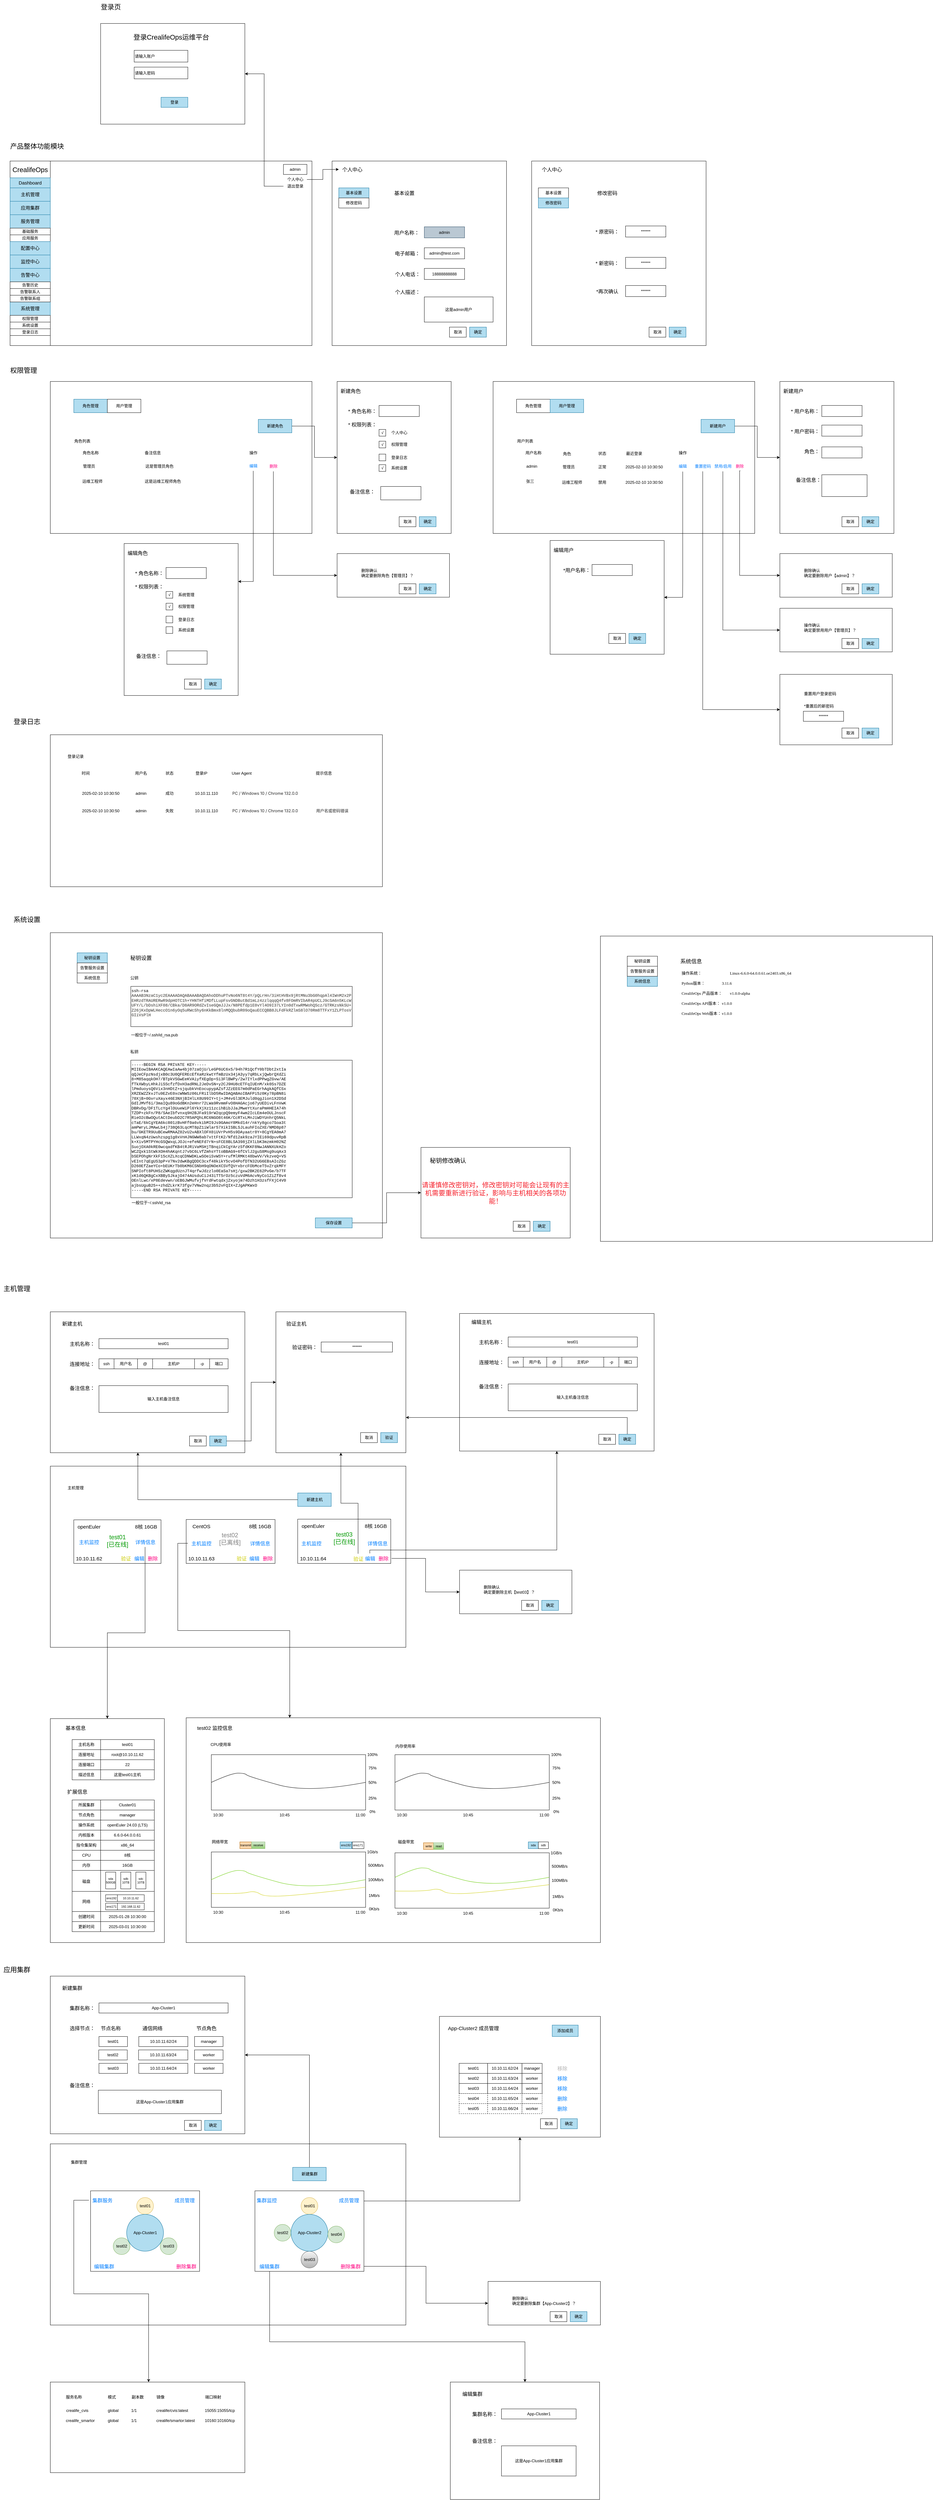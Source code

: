 <mxfile version="27.0.1">
  <diagram name="第 1 页" id="jSlEA7Z82A5dx9JD-4lL">
    <mxGraphModel dx="828" dy="1523" grid="1" gridSize="10" guides="1" tooltips="1" connect="1" arrows="1" fold="1" page="1" pageScale="1" pageWidth="1169" pageHeight="827" math="0" shadow="0">
      <root>
        <mxCell id="0" />
        <mxCell id="1" parent="0" />
        <mxCell id="P7z-OZGvAiQnBAwZXuj_-1" value="" style="rounded=0;whiteSpace=wrap;html=1;" parent="1" vertex="1">
          <mxGeometry x="100" y="110" width="900" height="550" as="geometry" />
        </mxCell>
        <mxCell id="P7z-OZGvAiQnBAwZXuj_-2" value="&lt;font style=&quot;font-size: 20px;&quot;&gt;产品整体功能模块&lt;/font&gt;" style="text;html=1;align=center;verticalAlign=middle;resizable=0;points=[];autosize=1;strokeColor=none;fillColor=none;" parent="1" vertex="1">
          <mxGeometry x="90" y="45" width="180" height="40" as="geometry" />
        </mxCell>
        <mxCell id="P7z-OZGvAiQnBAwZXuj_-3" value="" style="rounded=0;whiteSpace=wrap;html=1;" parent="1" vertex="1">
          <mxGeometry x="100" y="110" width="120" height="550" as="geometry" />
        </mxCell>
        <mxCell id="P7z-OZGvAiQnBAwZXuj_-4" value="系统管理" style="rounded=0;whiteSpace=wrap;html=1;fillColor=#b1ddf0;strokeColor=#10739e;fontSize=14;" parent="1" vertex="1">
          <mxGeometry x="100" y="530" width="120" height="40" as="geometry" />
        </mxCell>
        <mxCell id="P7z-OZGvAiQnBAwZXuj_-5" value="权限管理" style="rounded=0;whiteSpace=wrap;html=1;" parent="1" vertex="1">
          <mxGeometry x="100" y="570" width="120" height="20" as="geometry" />
        </mxCell>
        <mxCell id="P7z-OZGvAiQnBAwZXuj_-6" value="系统设置" style="rounded=0;whiteSpace=wrap;html=1;" parent="1" vertex="1">
          <mxGeometry x="100" y="590" width="120" height="20" as="geometry" />
        </mxCell>
        <mxCell id="P7z-OZGvAiQnBAwZXuj_-7" value="&lt;font style=&quot;font-size: 20px;&quot;&gt;CrealifeOps&lt;/font&gt;" style="rounded=0;whiteSpace=wrap;html=1;" parent="1" vertex="1">
          <mxGeometry x="100" y="110" width="120" height="50" as="geometry" />
        </mxCell>
        <mxCell id="P7z-OZGvAiQnBAwZXuj_-8" value="Dashboard" style="rounded=0;whiteSpace=wrap;html=1;fillColor=#b1ddf0;strokeColor=#10739e;fontSize=14;" parent="1" vertex="1">
          <mxGeometry x="100" y="160" width="120" height="30" as="geometry" />
        </mxCell>
        <mxCell id="P7z-OZGvAiQnBAwZXuj_-10" value="主机管理" style="rounded=0;whiteSpace=wrap;html=1;fillColor=#b1ddf0;strokeColor=#10739e;fontSize=14;" parent="1" vertex="1">
          <mxGeometry x="100" y="190" width="120" height="40" as="geometry" />
        </mxCell>
        <mxCell id="P7z-OZGvAiQnBAwZXuj_-11" value="应用集群" style="rounded=0;whiteSpace=wrap;html=1;fillColor=#b1ddf0;strokeColor=#10739e;fontSize=14;" parent="1" vertex="1">
          <mxGeometry x="100" y="230" width="120" height="40" as="geometry" />
        </mxCell>
        <mxCell id="P7z-OZGvAiQnBAwZXuj_-12" value="服务管理" style="rounded=0;whiteSpace=wrap;html=1;fillColor=#b1ddf0;strokeColor=#10739e;fontSize=14;" parent="1" vertex="1">
          <mxGeometry x="100" y="270" width="120" height="40" as="geometry" />
        </mxCell>
        <mxCell id="P7z-OZGvAiQnBAwZXuj_-13" value="基础服务" style="rounded=0;whiteSpace=wrap;html=1;" parent="1" vertex="1">
          <mxGeometry x="100" y="310" width="120" height="20" as="geometry" />
        </mxCell>
        <mxCell id="P7z-OZGvAiQnBAwZXuj_-14" value="应用服务" style="rounded=0;whiteSpace=wrap;html=1;" parent="1" vertex="1">
          <mxGeometry x="100" y="330" width="120" height="20" as="geometry" />
        </mxCell>
        <mxCell id="P7z-OZGvAiQnBAwZXuj_-16" value="监控中心" style="rounded=0;whiteSpace=wrap;html=1;fillColor=#b1ddf0;strokeColor=#10739e;fontSize=14;" parent="1" vertex="1">
          <mxGeometry x="100" y="390" width="120" height="40" as="geometry" />
        </mxCell>
        <mxCell id="P7z-OZGvAiQnBAwZXuj_-17" value="配置中心" style="rounded=0;whiteSpace=wrap;html=1;fillColor=#b1ddf0;strokeColor=#10739e;fontSize=14;" parent="1" vertex="1">
          <mxGeometry x="100" y="350" width="120" height="40" as="geometry" />
        </mxCell>
        <mxCell id="P7z-OZGvAiQnBAwZXuj_-18" value="告警中心" style="rounded=0;whiteSpace=wrap;html=1;fillColor=#b1ddf0;strokeColor=#10739e;fontSize=14;" parent="1" vertex="1">
          <mxGeometry x="100" y="430" width="120" height="40" as="geometry" />
        </mxCell>
        <mxCell id="P7z-OZGvAiQnBAwZXuj_-19" value="告警历史" style="rounded=0;whiteSpace=wrap;html=1;" parent="1" vertex="1">
          <mxGeometry x="100" y="470" width="120" height="20" as="geometry" />
        </mxCell>
        <mxCell id="P7z-OZGvAiQnBAwZXuj_-20" value="告警联系人" style="rounded=0;whiteSpace=wrap;html=1;" parent="1" vertex="1">
          <mxGeometry x="100" y="490" width="120" height="20" as="geometry" />
        </mxCell>
        <mxCell id="P7z-OZGvAiQnBAwZXuj_-21" value="告警联系组" style="rounded=0;whiteSpace=wrap;html=1;" parent="1" vertex="1">
          <mxGeometry x="100" y="510" width="120" height="20" as="geometry" />
        </mxCell>
        <mxCell id="P7z-OZGvAiQnBAwZXuj_-22" value="登录日志" style="rounded=0;whiteSpace=wrap;html=1;" parent="1" vertex="1">
          <mxGeometry x="100" y="610" width="120" height="20" as="geometry" />
        </mxCell>
        <mxCell id="P7z-OZGvAiQnBAwZXuj_-23" value="权限管理" style="text;html=1;align=center;verticalAlign=middle;resizable=0;points=[];autosize=1;strokeColor=none;fillColor=none;fontSize=20;" parent="1" vertex="1">
          <mxGeometry x="90" y="713" width="100" height="40" as="geometry" />
        </mxCell>
        <mxCell id="P7z-OZGvAiQnBAwZXuj_-24" value="" style="rounded=0;whiteSpace=wrap;html=1;" parent="1" vertex="1">
          <mxGeometry x="220" y="767" width="780" height="453" as="geometry" />
        </mxCell>
        <mxCell id="P7z-OZGvAiQnBAwZXuj_-25" value="角色管理" style="rounded=0;whiteSpace=wrap;html=1;fillColor=#b1ddf0;strokeColor=#10739e;" parent="1" vertex="1">
          <mxGeometry x="290" y="820" width="100" height="40" as="geometry" />
        </mxCell>
        <mxCell id="P7z-OZGvAiQnBAwZXuj_-26" value="用户管理" style="rounded=0;whiteSpace=wrap;html=1;" parent="1" vertex="1">
          <mxGeometry x="390" y="820" width="100" height="40" as="geometry" />
        </mxCell>
        <mxCell id="P7z-OZGvAiQnBAwZXuj_-31" style="edgeStyle=orthogonalEdgeStyle;rounded=0;orthogonalLoop=1;jettySize=auto;html=1;exitX=1;exitY=0.5;exitDx=0;exitDy=0;entryX=0;entryY=0.5;entryDx=0;entryDy=0;" parent="1" source="P7z-OZGvAiQnBAwZXuj_-27" target="P7z-OZGvAiQnBAwZXuj_-28" edge="1">
          <mxGeometry relative="1" as="geometry" />
        </mxCell>
        <mxCell id="P7z-OZGvAiQnBAwZXuj_-27" value="新建角色" style="rounded=0;whiteSpace=wrap;html=1;fillColor=#b1ddf0;strokeColor=#10739e;" parent="1" vertex="1">
          <mxGeometry x="840" y="880" width="100" height="40" as="geometry" />
        </mxCell>
        <mxCell id="P7z-OZGvAiQnBAwZXuj_-28" value="" style="rounded=0;whiteSpace=wrap;html=1;" parent="1" vertex="1">
          <mxGeometry x="1075" y="767" width="340" height="453" as="geometry" />
        </mxCell>
        <mxCell id="P7z-OZGvAiQnBAwZXuj_-30" value="&lt;font style=&quot;font-size: 15px;&quot;&gt;新建角色&lt;/font&gt;" style="text;html=1;align=center;verticalAlign=middle;resizable=0;points=[];autosize=1;strokeColor=none;fillColor=none;" parent="1" vertex="1">
          <mxGeometry x="1075" y="780" width="80" height="30" as="geometry" />
        </mxCell>
        <mxCell id="P7z-OZGvAiQnBAwZXuj_-32" value="&lt;font style=&quot;font-size: 15px;&quot;&gt;* 角色名称：&lt;/font&gt;" style="text;html=1;align=center;verticalAlign=middle;resizable=0;points=[];autosize=1;strokeColor=none;fillColor=none;" parent="1" vertex="1">
          <mxGeometry x="1095" y="840" width="110" height="30" as="geometry" />
        </mxCell>
        <mxCell id="P7z-OZGvAiQnBAwZXuj_-33" value="" style="rounded=0;whiteSpace=wrap;html=1;" parent="1" vertex="1">
          <mxGeometry x="1200" y="838.5" width="120" height="33" as="geometry" />
        </mxCell>
        <mxCell id="P7z-OZGvAiQnBAwZXuj_-34" value="&lt;font style=&quot;font-size: 15px;&quot;&gt;备注信息：&lt;/font&gt;" style="text;html=1;align=center;verticalAlign=middle;resizable=0;points=[];autosize=1;strokeColor=none;fillColor=none;" parent="1" vertex="1">
          <mxGeometry x="1100" y="1080" width="100" height="30" as="geometry" />
        </mxCell>
        <mxCell id="P7z-OZGvAiQnBAwZXuj_-35" value="" style="rounded=0;whiteSpace=wrap;html=1;" parent="1" vertex="1">
          <mxGeometry x="1205" y="1080" width="120" height="40" as="geometry" />
        </mxCell>
        <mxCell id="P7z-OZGvAiQnBAwZXuj_-36" value="&lt;font style=&quot;font-size: 15px;&quot;&gt;* 权限列表：&lt;/font&gt;" style="text;html=1;align=center;verticalAlign=middle;resizable=0;points=[];autosize=1;strokeColor=none;fillColor=none;" parent="1" vertex="1">
          <mxGeometry x="1095" y="880" width="110" height="30" as="geometry" />
        </mxCell>
        <mxCell id="P7z-OZGvAiQnBAwZXuj_-37" value="√" style="whiteSpace=wrap;html=1;aspect=fixed;" parent="1" vertex="1">
          <mxGeometry x="1200" y="910" width="20" height="20" as="geometry" />
        </mxCell>
        <mxCell id="P7z-OZGvAiQnBAwZXuj_-38" value="个人中心" style="text;html=1;align=center;verticalAlign=middle;resizable=0;points=[];autosize=1;strokeColor=none;fillColor=none;" parent="1" vertex="1">
          <mxGeometry x="1225" y="905" width="70" height="30" as="geometry" />
        </mxCell>
        <mxCell id="P7z-OZGvAiQnBAwZXuj_-39" value="√" style="whiteSpace=wrap;html=1;aspect=fixed;" parent="1" vertex="1">
          <mxGeometry x="1200" y="945" width="20" height="20" as="geometry" />
        </mxCell>
        <mxCell id="P7z-OZGvAiQnBAwZXuj_-40" value="权限管理" style="text;html=1;align=center;verticalAlign=middle;resizable=0;points=[];autosize=1;strokeColor=none;fillColor=none;" parent="1" vertex="1">
          <mxGeometry x="1225" y="940" width="70" height="30" as="geometry" />
        </mxCell>
        <mxCell id="P7z-OZGvAiQnBAwZXuj_-41" value="" style="whiteSpace=wrap;html=1;aspect=fixed;" parent="1" vertex="1">
          <mxGeometry x="1200" y="983.5" width="20" height="20" as="geometry" />
        </mxCell>
        <mxCell id="P7z-OZGvAiQnBAwZXuj_-42" value="登录日志" style="text;html=1;align=center;verticalAlign=middle;resizable=0;points=[];autosize=1;strokeColor=none;fillColor=none;" parent="1" vertex="1">
          <mxGeometry x="1225" y="978.5" width="70" height="30" as="geometry" />
        </mxCell>
        <mxCell id="P7z-OZGvAiQnBAwZXuj_-43" value="√" style="whiteSpace=wrap;html=1;aspect=fixed;" parent="1" vertex="1">
          <mxGeometry x="1200" y="1015" width="20" height="20" as="geometry" />
        </mxCell>
        <mxCell id="P7z-OZGvAiQnBAwZXuj_-44" value="系统设置" style="text;html=1;align=center;verticalAlign=middle;resizable=0;points=[];autosize=1;strokeColor=none;fillColor=none;" parent="1" vertex="1">
          <mxGeometry x="1225" y="1010" width="70" height="30" as="geometry" />
        </mxCell>
        <mxCell id="P7z-OZGvAiQnBAwZXuj_-47" value="&lt;font&gt;角色列表&lt;/font&gt;" style="text;html=1;align=center;verticalAlign=middle;resizable=0;points=[];autosize=1;strokeColor=none;fillColor=none;" parent="1" vertex="1">
          <mxGeometry x="280" y="930" width="70" height="30" as="geometry" />
        </mxCell>
        <mxCell id="P7z-OZGvAiQnBAwZXuj_-49" value="角色名称" style="text;html=1;align=center;verticalAlign=middle;resizable=0;points=[];autosize=1;strokeColor=none;fillColor=none;" parent="1" vertex="1">
          <mxGeometry x="305" y="965" width="70" height="30" as="geometry" />
        </mxCell>
        <mxCell id="P7z-OZGvAiQnBAwZXuj_-50" value="备注信息" style="text;html=1;align=center;verticalAlign=middle;resizable=0;points=[];autosize=1;strokeColor=none;fillColor=none;" parent="1" vertex="1">
          <mxGeometry x="490" y="965" width="70" height="30" as="geometry" />
        </mxCell>
        <mxCell id="P7z-OZGvAiQnBAwZXuj_-51" value="操作" style="text;html=1;align=center;verticalAlign=middle;resizable=0;points=[];autosize=1;strokeColor=none;fillColor=none;" parent="1" vertex="1">
          <mxGeometry x="800" y="965" width="50" height="30" as="geometry" />
        </mxCell>
        <mxCell id="P7z-OZGvAiQnBAwZXuj_-52" value="管理员" style="text;html=1;align=center;verticalAlign=middle;resizable=0;points=[];autosize=1;strokeColor=none;fillColor=none;" parent="1" vertex="1">
          <mxGeometry x="305" y="1005" width="60" height="30" as="geometry" />
        </mxCell>
        <mxCell id="P7z-OZGvAiQnBAwZXuj_-53" value="运维工程师" style="text;html=1;align=center;verticalAlign=middle;resizable=0;points=[];autosize=1;strokeColor=none;fillColor=none;" parent="1" vertex="1">
          <mxGeometry x="305" y="1050" width="80" height="30" as="geometry" />
        </mxCell>
        <mxCell id="P7z-OZGvAiQnBAwZXuj_-54" value="这是管理员角色" style="text;html=1;align=center;verticalAlign=middle;resizable=0;points=[];autosize=1;strokeColor=none;fillColor=none;" parent="1" vertex="1">
          <mxGeometry x="490" y="1005" width="110" height="30" as="geometry" />
        </mxCell>
        <mxCell id="P7z-OZGvAiQnBAwZXuj_-55" value="这是运维工程师角色" style="text;html=1;align=center;verticalAlign=middle;resizable=0;points=[];autosize=1;strokeColor=none;fillColor=none;" parent="1" vertex="1">
          <mxGeometry x="490" y="1050" width="130" height="30" as="geometry" />
        </mxCell>
        <mxCell id="P7z-OZGvAiQnBAwZXuj_-75" style="edgeStyle=orthogonalEdgeStyle;rounded=0;orthogonalLoop=1;jettySize=auto;html=1;entryX=1;entryY=0.25;entryDx=0;entryDy=0;" parent="1" source="P7z-OZGvAiQnBAwZXuj_-56" target="P7z-OZGvAiQnBAwZXuj_-58" edge="1">
          <mxGeometry relative="1" as="geometry">
            <Array as="points">
              <mxPoint x="825" y="1363" />
            </Array>
          </mxGeometry>
        </mxCell>
        <mxCell id="P7z-OZGvAiQnBAwZXuj_-56" value="编辑" style="text;html=1;align=center;verticalAlign=middle;resizable=0;points=[];autosize=1;strokeColor=none;fillColor=none;fontColor=#007FFF;" parent="1" vertex="1">
          <mxGeometry x="800" y="1003.5" width="50" height="30" as="geometry" />
        </mxCell>
        <mxCell id="P7z-OZGvAiQnBAwZXuj_-81" style="edgeStyle=orthogonalEdgeStyle;rounded=0;orthogonalLoop=1;jettySize=auto;html=1;entryX=0;entryY=0.5;entryDx=0;entryDy=0;" parent="1" source="P7z-OZGvAiQnBAwZXuj_-57" target="P7z-OZGvAiQnBAwZXuj_-80" edge="1">
          <mxGeometry relative="1" as="geometry">
            <Array as="points">
              <mxPoint x="885" y="1345" />
            </Array>
          </mxGeometry>
        </mxCell>
        <mxCell id="P7z-OZGvAiQnBAwZXuj_-57" value="删除" style="text;html=1;align=center;verticalAlign=middle;resizable=0;points=[];autosize=1;strokeColor=none;fillColor=none;fontColor=#FF0080;" parent="1" vertex="1">
          <mxGeometry x="860" y="1005" width="50" height="30" as="geometry" />
        </mxCell>
        <mxCell id="P7z-OZGvAiQnBAwZXuj_-58" value="" style="rounded=0;whiteSpace=wrap;html=1;" parent="1" vertex="1">
          <mxGeometry x="440" y="1250" width="340" height="453" as="geometry" />
        </mxCell>
        <mxCell id="P7z-OZGvAiQnBAwZXuj_-59" value="&lt;font style=&quot;font-size: 15px;&quot;&gt;编辑角色&lt;/font&gt;" style="text;html=1;align=center;verticalAlign=middle;resizable=0;points=[];autosize=1;strokeColor=none;fillColor=none;" parent="1" vertex="1">
          <mxGeometry x="440" y="1263" width="80" height="30" as="geometry" />
        </mxCell>
        <mxCell id="P7z-OZGvAiQnBAwZXuj_-60" value="&lt;font style=&quot;font-size: 15px;&quot;&gt;* 角色名称：&lt;/font&gt;" style="text;html=1;align=center;verticalAlign=middle;resizable=0;points=[];autosize=1;strokeColor=none;fillColor=none;" parent="1" vertex="1">
          <mxGeometry x="460" y="1323" width="110" height="30" as="geometry" />
        </mxCell>
        <mxCell id="P7z-OZGvAiQnBAwZXuj_-61" value="" style="rounded=0;whiteSpace=wrap;html=1;" parent="1" vertex="1">
          <mxGeometry x="565" y="1321.5" width="120" height="33" as="geometry" />
        </mxCell>
        <mxCell id="P7z-OZGvAiQnBAwZXuj_-62" value="&lt;font style=&quot;font-size: 15px;&quot;&gt;备注信息：&lt;/font&gt;" style="text;html=1;align=center;verticalAlign=middle;resizable=0;points=[];autosize=1;strokeColor=none;fillColor=none;" parent="1" vertex="1">
          <mxGeometry x="462.5" y="1570" width="100" height="30" as="geometry" />
        </mxCell>
        <mxCell id="P7z-OZGvAiQnBAwZXuj_-63" value="" style="rounded=0;whiteSpace=wrap;html=1;" parent="1" vertex="1">
          <mxGeometry x="567.5" y="1570" width="120" height="40" as="geometry" />
        </mxCell>
        <mxCell id="P7z-OZGvAiQnBAwZXuj_-64" value="&lt;font style=&quot;font-size: 15px;&quot;&gt;* 权限列表：&lt;/font&gt;" style="text;html=1;align=center;verticalAlign=middle;resizable=0;points=[];autosize=1;strokeColor=none;fillColor=none;" parent="1" vertex="1">
          <mxGeometry x="460" y="1363" width="110" height="30" as="geometry" />
        </mxCell>
        <mxCell id="P7z-OZGvAiQnBAwZXuj_-65" value="√" style="whiteSpace=wrap;html=1;aspect=fixed;" parent="1" vertex="1">
          <mxGeometry x="565" y="1393" width="20" height="20" as="geometry" />
        </mxCell>
        <mxCell id="P7z-OZGvAiQnBAwZXuj_-66" value="系统管理" style="text;html=1;align=center;verticalAlign=middle;resizable=0;points=[];autosize=1;strokeColor=none;fillColor=none;" parent="1" vertex="1">
          <mxGeometry x="590" y="1388" width="70" height="30" as="geometry" />
        </mxCell>
        <mxCell id="P7z-OZGvAiQnBAwZXuj_-67" value="√" style="whiteSpace=wrap;html=1;aspect=fixed;" parent="1" vertex="1">
          <mxGeometry x="565" y="1428" width="20" height="20" as="geometry" />
        </mxCell>
        <mxCell id="P7z-OZGvAiQnBAwZXuj_-68" value="权限管理" style="text;html=1;align=center;verticalAlign=middle;resizable=0;points=[];autosize=1;strokeColor=none;fillColor=none;" parent="1" vertex="1">
          <mxGeometry x="590" y="1423" width="70" height="30" as="geometry" />
        </mxCell>
        <mxCell id="P7z-OZGvAiQnBAwZXuj_-69" value="" style="whiteSpace=wrap;html=1;aspect=fixed;" parent="1" vertex="1">
          <mxGeometry x="565" y="1466.5" width="20" height="20" as="geometry" />
        </mxCell>
        <mxCell id="P7z-OZGvAiQnBAwZXuj_-70" value="登录日志" style="text;html=1;align=center;verticalAlign=middle;resizable=0;points=[];autosize=1;strokeColor=none;fillColor=none;" parent="1" vertex="1">
          <mxGeometry x="590" y="1461.5" width="70" height="30" as="geometry" />
        </mxCell>
        <mxCell id="P7z-OZGvAiQnBAwZXuj_-71" value="" style="whiteSpace=wrap;html=1;aspect=fixed;" parent="1" vertex="1">
          <mxGeometry x="565" y="1498" width="20" height="20" as="geometry" />
        </mxCell>
        <mxCell id="P7z-OZGvAiQnBAwZXuj_-72" value="系统设置" style="text;html=1;align=center;verticalAlign=middle;resizable=0;points=[];autosize=1;strokeColor=none;fillColor=none;" parent="1" vertex="1">
          <mxGeometry x="590" y="1493" width="70" height="30" as="geometry" />
        </mxCell>
        <mxCell id="P7z-OZGvAiQnBAwZXuj_-76" value="取消" style="rounded=0;whiteSpace=wrap;html=1;" parent="1" vertex="1">
          <mxGeometry x="1260" y="1170" width="50" height="30" as="geometry" />
        </mxCell>
        <mxCell id="P7z-OZGvAiQnBAwZXuj_-77" value="确定" style="rounded=0;whiteSpace=wrap;html=1;fillColor=#b1ddf0;strokeColor=#10739e;" parent="1" vertex="1">
          <mxGeometry x="1320" y="1170" width="50" height="30" as="geometry" />
        </mxCell>
        <mxCell id="P7z-OZGvAiQnBAwZXuj_-78" value="取消" style="rounded=0;whiteSpace=wrap;html=1;" parent="1" vertex="1">
          <mxGeometry x="620" y="1654" width="50" height="30" as="geometry" />
        </mxCell>
        <mxCell id="P7z-OZGvAiQnBAwZXuj_-79" value="确定" style="rounded=0;whiteSpace=wrap;html=1;fillColor=#b1ddf0;strokeColor=#10739e;" parent="1" vertex="1">
          <mxGeometry x="680" y="1654" width="50" height="30" as="geometry" />
        </mxCell>
        <mxCell id="P7z-OZGvAiQnBAwZXuj_-80" value="" style="rounded=0;whiteSpace=wrap;html=1;" parent="1" vertex="1">
          <mxGeometry x="1075" y="1280" width="335" height="130" as="geometry" />
        </mxCell>
        <mxCell id="P7z-OZGvAiQnBAwZXuj_-82" value="删除确认&lt;div&gt;确定要删除角色【管理员】？&lt;/div&gt;" style="text;html=1;align=left;verticalAlign=middle;resizable=0;points=[];autosize=1;strokeColor=none;fillColor=none;" parent="1" vertex="1">
          <mxGeometry x="1145" y="1318" width="180" height="40" as="geometry" />
        </mxCell>
        <mxCell id="P7z-OZGvAiQnBAwZXuj_-83" value="取消" style="rounded=0;whiteSpace=wrap;html=1;" parent="1" vertex="1">
          <mxGeometry x="1260" y="1370" width="50" height="30" as="geometry" />
        </mxCell>
        <mxCell id="P7z-OZGvAiQnBAwZXuj_-84" value="确定" style="rounded=0;whiteSpace=wrap;html=1;fillColor=#b1ddf0;strokeColor=#10739e;" parent="1" vertex="1">
          <mxGeometry x="1320" y="1370" width="50" height="30" as="geometry" />
        </mxCell>
        <mxCell id="P7z-OZGvAiQnBAwZXuj_-86" value="" style="rounded=0;whiteSpace=wrap;html=1;" parent="1" vertex="1">
          <mxGeometry x="1060" y="110" width="520" height="550" as="geometry" />
        </mxCell>
        <mxCell id="P7z-OZGvAiQnBAwZXuj_-88" value="&lt;font style=&quot;font-size: 15px;&quot;&gt;个人中心&lt;/font&gt;" style="text;html=1;align=center;verticalAlign=middle;resizable=0;points=[];autosize=1;strokeColor=none;fillColor=none;" parent="1" vertex="1">
          <mxGeometry x="1080" y="120" width="80" height="30" as="geometry" />
        </mxCell>
        <mxCell id="P7z-OZGvAiQnBAwZXuj_-89" value="&lt;font style=&quot;font-size: 15px;&quot;&gt;&amp;nbsp;用户名称：&lt;/font&gt;" style="text;html=1;align=center;verticalAlign=middle;resizable=0;points=[];autosize=1;strokeColor=none;fillColor=none;" parent="1" vertex="1">
          <mxGeometry x="1230" y="307.5" width="100" height="30" as="geometry" />
        </mxCell>
        <mxCell id="P7z-OZGvAiQnBAwZXuj_-90" value="admin" style="rounded=0;whiteSpace=wrap;html=1;fillColor=#bac8d3;strokeColor=#23445d;" parent="1" vertex="1">
          <mxGeometry x="1335" y="306" width="120" height="33" as="geometry" />
        </mxCell>
        <mxCell id="P7z-OZGvAiQnBAwZXuj_-93" value="&lt;font style=&quot;font-size: 15px;&quot;&gt;&amp;nbsp; 电子邮箱：&lt;/font&gt;" style="text;html=1;align=center;verticalAlign=middle;resizable=0;points=[];autosize=1;strokeColor=none;fillColor=none;" parent="1" vertex="1">
          <mxGeometry x="1225" y="370" width="110" height="30" as="geometry" />
        </mxCell>
        <mxCell id="P7z-OZGvAiQnBAwZXuj_-94" value="admin@test.com" style="rounded=0;whiteSpace=wrap;html=1;" parent="1" vertex="1">
          <mxGeometry x="1335" y="368.5" width="120" height="33" as="geometry" />
        </mxCell>
        <mxCell id="P7z-OZGvAiQnBAwZXuj_-95" value="&lt;span style=&quot;font-size: 15px;&quot;&gt;个人电话：&lt;/span&gt;" style="text;html=1;align=center;verticalAlign=middle;resizable=0;points=[];autosize=1;strokeColor=none;fillColor=none;" parent="1" vertex="1">
          <mxGeometry x="1235" y="431.5" width="100" height="30" as="geometry" />
        </mxCell>
        <mxCell id="P7z-OZGvAiQnBAwZXuj_-96" value="18888888888" style="rounded=0;whiteSpace=wrap;html=1;" parent="1" vertex="1">
          <mxGeometry x="1335" y="430" width="120" height="33" as="geometry" />
        </mxCell>
        <mxCell id="P7z-OZGvAiQnBAwZXuj_-97" value="取消" style="rounded=0;whiteSpace=wrap;html=1;" parent="1" vertex="1">
          <mxGeometry x="1410" y="605" width="50" height="30" as="geometry" />
        </mxCell>
        <mxCell id="P7z-OZGvAiQnBAwZXuj_-98" value="确定" style="rounded=0;whiteSpace=wrap;html=1;fillColor=#b1ddf0;strokeColor=#10739e;" parent="1" vertex="1">
          <mxGeometry x="1470" y="605" width="50" height="30" as="geometry" />
        </mxCell>
        <mxCell id="P7z-OZGvAiQnBAwZXuj_-99" value="&lt;span style=&quot;text-wrap-mode: nowrap;&quot;&gt;admin&lt;/span&gt;" style="rounded=0;whiteSpace=wrap;html=1;" parent="1" vertex="1">
          <mxGeometry x="915" y="120" width="70" height="30" as="geometry" />
        </mxCell>
        <mxCell id="P7z-OZGvAiQnBAwZXuj_-104" value="" style="edgeStyle=orthogonalEdgeStyle;rounded=0;orthogonalLoop=1;jettySize=auto;html=1;" parent="1" source="P7z-OZGvAiQnBAwZXuj_-102" target="P7z-OZGvAiQnBAwZXuj_-88" edge="1">
          <mxGeometry relative="1" as="geometry" />
        </mxCell>
        <mxCell id="P7z-OZGvAiQnBAwZXuj_-102" value="个人中心" style="text;html=1;align=center;verticalAlign=middle;resizable=0;points=[];autosize=1;strokeColor=none;fillColor=none;" parent="1" vertex="1">
          <mxGeometry x="915" y="150" width="70" height="30" as="geometry" />
        </mxCell>
        <mxCell id="P7z-OZGvAiQnBAwZXuj_-137" style="edgeStyle=orthogonalEdgeStyle;rounded=0;orthogonalLoop=1;jettySize=auto;html=1;entryX=1;entryY=0.5;entryDx=0;entryDy=0;" parent="1" source="P7z-OZGvAiQnBAwZXuj_-103" target="P7z-OZGvAiQnBAwZXuj_-131" edge="1">
          <mxGeometry relative="1" as="geometry" />
        </mxCell>
        <mxCell id="P7z-OZGvAiQnBAwZXuj_-103" value="退出登录" style="text;html=1;align=center;verticalAlign=middle;resizable=0;points=[];autosize=1;strokeColor=none;fillColor=none;" parent="1" vertex="1">
          <mxGeometry x="915" y="170" width="70" height="30" as="geometry" />
        </mxCell>
        <mxCell id="P7z-OZGvAiQnBAwZXuj_-105" value="基本设置" style="rounded=0;whiteSpace=wrap;html=1;fillColor=#b1ddf0;strokeColor=#10739e;" parent="1" vertex="1">
          <mxGeometry x="1080" y="190" width="90" height="30" as="geometry" />
        </mxCell>
        <mxCell id="P7z-OZGvAiQnBAwZXuj_-106" value="修改密码" style="rounded=0;whiteSpace=wrap;html=1;" parent="1" vertex="1">
          <mxGeometry x="1080" y="220" width="90" height="30" as="geometry" />
        </mxCell>
        <mxCell id="P7z-OZGvAiQnBAwZXuj_-108" value="" style="rounded=0;whiteSpace=wrap;html=1;" parent="1" vertex="1">
          <mxGeometry x="1655" y="110" width="520" height="550" as="geometry" />
        </mxCell>
        <mxCell id="P7z-OZGvAiQnBAwZXuj_-109" value="&lt;font style=&quot;font-size: 15px;&quot;&gt;个人中心&lt;/font&gt;" style="text;html=1;align=center;verticalAlign=middle;resizable=0;points=[];autosize=1;strokeColor=none;fillColor=none;" parent="1" vertex="1">
          <mxGeometry x="1675" y="120" width="80" height="30" as="geometry" />
        </mxCell>
        <mxCell id="P7z-OZGvAiQnBAwZXuj_-112" value="&lt;font style=&quot;font-size: 15px;&quot;&gt;* 原密码：&lt;/font&gt;" style="text;html=1;align=center;verticalAlign=middle;resizable=0;points=[];autosize=1;strokeColor=none;fillColor=none;" parent="1" vertex="1">
          <mxGeometry x="1835" y="305" width="90" height="30" as="geometry" />
        </mxCell>
        <mxCell id="P7z-OZGvAiQnBAwZXuj_-113" value="******" style="rounded=0;whiteSpace=wrap;html=1;" parent="1" vertex="1">
          <mxGeometry x="1935" y="303.5" width="120" height="33" as="geometry" />
        </mxCell>
        <mxCell id="P7z-OZGvAiQnBAwZXuj_-118" value="取消" style="rounded=0;whiteSpace=wrap;html=1;" parent="1" vertex="1">
          <mxGeometry x="2005" y="605" width="50" height="30" as="geometry" />
        </mxCell>
        <mxCell id="P7z-OZGvAiQnBAwZXuj_-119" value="确定" style="rounded=0;whiteSpace=wrap;html=1;fillColor=#b1ddf0;strokeColor=#10739e;" parent="1" vertex="1">
          <mxGeometry x="2065" y="605" width="50" height="30" as="geometry" />
        </mxCell>
        <mxCell id="P7z-OZGvAiQnBAwZXuj_-121" value="基本设置" style="rounded=0;whiteSpace=wrap;html=1;" parent="1" vertex="1">
          <mxGeometry x="1675" y="190" width="90" height="30" as="geometry" />
        </mxCell>
        <mxCell id="P7z-OZGvAiQnBAwZXuj_-122" value="修改密码" style="rounded=0;whiteSpace=wrap;html=1;fillColor=#b1ddf0;strokeColor=#10739e;" parent="1" vertex="1">
          <mxGeometry x="1675" y="220" width="90" height="30" as="geometry" />
        </mxCell>
        <mxCell id="P7z-OZGvAiQnBAwZXuj_-123" value="&lt;font style=&quot;font-size: 15px;&quot;&gt;基本设置&lt;/font&gt;" style="text;html=1;align=center;verticalAlign=middle;resizable=0;points=[];autosize=1;strokeColor=none;fillColor=none;" parent="1" vertex="1">
          <mxGeometry x="1235" y="190" width="80" height="30" as="geometry" />
        </mxCell>
        <mxCell id="P7z-OZGvAiQnBAwZXuj_-124" value="&lt;font style=&quot;font-size: 15px;&quot;&gt;修改密码&lt;/font&gt;" style="text;html=1;align=center;verticalAlign=middle;resizable=0;points=[];autosize=1;strokeColor=none;fillColor=none;" parent="1" vertex="1">
          <mxGeometry x="1840" y="190" width="80" height="30" as="geometry" />
        </mxCell>
        <mxCell id="P7z-OZGvAiQnBAwZXuj_-125" value="&lt;font style=&quot;font-size: 15px;&quot;&gt;* 新密码：&lt;/font&gt;" style="text;html=1;align=center;verticalAlign=middle;resizable=0;points=[];autosize=1;strokeColor=none;fillColor=none;" parent="1" vertex="1">
          <mxGeometry x="1835" y="398.5" width="90" height="30" as="geometry" />
        </mxCell>
        <mxCell id="P7z-OZGvAiQnBAwZXuj_-126" value="******" style="rounded=0;whiteSpace=wrap;html=1;" parent="1" vertex="1">
          <mxGeometry x="1935" y="397" width="120" height="33" as="geometry" />
        </mxCell>
        <mxCell id="P7z-OZGvAiQnBAwZXuj_-127" value="&lt;font style=&quot;font-size: 15px;&quot;&gt;*再次确认&lt;/font&gt;" style="text;html=1;align=center;verticalAlign=middle;resizable=0;points=[];autosize=1;strokeColor=none;fillColor=none;" parent="1" vertex="1">
          <mxGeometry x="1835" y="482.5" width="90" height="30" as="geometry" />
        </mxCell>
        <mxCell id="P7z-OZGvAiQnBAwZXuj_-128" value="******" style="rounded=0;whiteSpace=wrap;html=1;" parent="1" vertex="1">
          <mxGeometry x="1935" y="481" width="120" height="33" as="geometry" />
        </mxCell>
        <mxCell id="P7z-OZGvAiQnBAwZXuj_-131" value="" style="rounded=0;whiteSpace=wrap;html=1;" parent="1" vertex="1">
          <mxGeometry x="370" y="-300" width="430" height="300" as="geometry" />
        </mxCell>
        <mxCell id="P7z-OZGvAiQnBAwZXuj_-132" value="&lt;font style=&quot;font-size: 20px;&quot;&gt;登录页&lt;/font&gt;" style="text;html=1;align=center;verticalAlign=middle;resizable=0;points=[];autosize=1;strokeColor=none;fillColor=none;" parent="1" vertex="1">
          <mxGeometry x="360" y="-370" width="80" height="40" as="geometry" />
        </mxCell>
        <mxCell id="P7z-OZGvAiQnBAwZXuj_-133" value="&lt;font style=&quot;font-size: 20px;&quot;&gt;登录CrealifeOps运维平台&lt;/font&gt;" style="text;html=1;align=center;verticalAlign=middle;resizable=0;points=[];autosize=1;strokeColor=none;fillColor=none;" parent="1" vertex="1">
          <mxGeometry x="455" y="-280" width="250" height="40" as="geometry" />
        </mxCell>
        <mxCell id="P7z-OZGvAiQnBAwZXuj_-134" value="请输入账户" style="rounded=0;whiteSpace=wrap;html=1;align=left;" parent="1" vertex="1">
          <mxGeometry x="470" y="-220" width="160" height="35" as="geometry" />
        </mxCell>
        <mxCell id="P7z-OZGvAiQnBAwZXuj_-135" value="请输入密码" style="rounded=0;whiteSpace=wrap;html=1;align=left;" parent="1" vertex="1">
          <mxGeometry x="470" y="-170" width="160" height="35" as="geometry" />
        </mxCell>
        <mxCell id="P7z-OZGvAiQnBAwZXuj_-136" value="登录" style="rounded=0;whiteSpace=wrap;html=1;fillColor=#b1ddf0;strokeColor=#10739e;" parent="1" vertex="1">
          <mxGeometry x="550" y="-80" width="80" height="30" as="geometry" />
        </mxCell>
        <mxCell id="P7z-OZGvAiQnBAwZXuj_-138" value="&lt;span style=&quot;font-size: 15px;&quot;&gt;个人描述：&lt;/span&gt;" style="text;html=1;align=center;verticalAlign=middle;resizable=0;points=[];autosize=1;strokeColor=none;fillColor=none;" parent="1" vertex="1">
          <mxGeometry x="1235" y="485" width="100" height="30" as="geometry" />
        </mxCell>
        <mxCell id="P7z-OZGvAiQnBAwZXuj_-139" value="这是admin用户" style="rounded=0;whiteSpace=wrap;html=1;" parent="1" vertex="1">
          <mxGeometry x="1335" y="515" width="205" height="75" as="geometry" />
        </mxCell>
        <mxCell id="P7z-OZGvAiQnBAwZXuj_-140" value="" style="rounded=0;whiteSpace=wrap;html=1;" parent="1" vertex="1">
          <mxGeometry x="1540" y="767" width="780" height="453" as="geometry" />
        </mxCell>
        <mxCell id="P7z-OZGvAiQnBAwZXuj_-141" value="角色管理" style="rounded=0;whiteSpace=wrap;html=1;" parent="1" vertex="1">
          <mxGeometry x="1610" y="820" width="100" height="40" as="geometry" />
        </mxCell>
        <mxCell id="P7z-OZGvAiQnBAwZXuj_-142" value="用户管理" style="rounded=0;whiteSpace=wrap;html=1;fillColor=#b1ddf0;strokeColor=#10739e;" parent="1" vertex="1">
          <mxGeometry x="1710" y="820" width="100" height="40" as="geometry" />
        </mxCell>
        <mxCell id="P7z-OZGvAiQnBAwZXuj_-143" style="edgeStyle=orthogonalEdgeStyle;rounded=0;orthogonalLoop=1;jettySize=auto;html=1;exitX=1;exitY=0.5;exitDx=0;exitDy=0;entryX=0;entryY=0.5;entryDx=0;entryDy=0;" parent="1" source="P7z-OZGvAiQnBAwZXuj_-144" target="P7z-OZGvAiQnBAwZXuj_-145" edge="1">
          <mxGeometry relative="1" as="geometry" />
        </mxCell>
        <mxCell id="P7z-OZGvAiQnBAwZXuj_-144" value="新建用户" style="rounded=0;whiteSpace=wrap;html=1;fillColor=#b1ddf0;strokeColor=#10739e;" parent="1" vertex="1">
          <mxGeometry x="2160" y="880" width="100" height="40" as="geometry" />
        </mxCell>
        <mxCell id="P7z-OZGvAiQnBAwZXuj_-145" value="" style="rounded=0;whiteSpace=wrap;html=1;" parent="1" vertex="1">
          <mxGeometry x="2395" y="767" width="340" height="453" as="geometry" />
        </mxCell>
        <mxCell id="P7z-OZGvAiQnBAwZXuj_-146" value="&lt;font style=&quot;font-size: 15px;&quot;&gt;新建用户&lt;/font&gt;" style="text;html=1;align=center;verticalAlign=middle;resizable=0;points=[];autosize=1;strokeColor=none;fillColor=none;" parent="1" vertex="1">
          <mxGeometry x="2395" y="780" width="80" height="30" as="geometry" />
        </mxCell>
        <mxCell id="P7z-OZGvAiQnBAwZXuj_-147" value="&lt;font style=&quot;font-size: 15px;&quot;&gt;* 用户名称：&lt;/font&gt;" style="text;html=1;align=center;verticalAlign=middle;resizable=0;points=[];autosize=1;strokeColor=none;fillColor=none;" parent="1" vertex="1">
          <mxGeometry x="2415" y="840" width="110" height="30" as="geometry" />
        </mxCell>
        <mxCell id="P7z-OZGvAiQnBAwZXuj_-148" value="" style="rounded=0;whiteSpace=wrap;html=1;" parent="1" vertex="1">
          <mxGeometry x="2520" y="838.5" width="120" height="33" as="geometry" />
        </mxCell>
        <mxCell id="P7z-OZGvAiQnBAwZXuj_-149" value="&lt;font style=&quot;font-size: 15px;&quot;&gt;备注信息：&lt;/font&gt;" style="text;html=1;align=center;verticalAlign=middle;resizable=0;points=[];autosize=1;strokeColor=none;fillColor=none;" parent="1" vertex="1">
          <mxGeometry x="2430" y="1045" width="100" height="30" as="geometry" />
        </mxCell>
        <mxCell id="P7z-OZGvAiQnBAwZXuj_-150" value="" style="rounded=0;whiteSpace=wrap;html=1;" parent="1" vertex="1">
          <mxGeometry x="2520" y="1045" width="135" height="65" as="geometry" />
        </mxCell>
        <mxCell id="P7z-OZGvAiQnBAwZXuj_-151" value="&lt;font style=&quot;font-size: 15px;&quot;&gt;* 用户密码：&lt;/font&gt;" style="text;html=1;align=center;verticalAlign=middle;resizable=0;points=[];autosize=1;strokeColor=none;fillColor=none;" parent="1" vertex="1">
          <mxGeometry x="2415" y="900" width="110" height="30" as="geometry" />
        </mxCell>
        <mxCell id="P7z-OZGvAiQnBAwZXuj_-160" value="&lt;font&gt;用户列表&lt;/font&gt;" style="text;html=1;align=center;verticalAlign=middle;resizable=0;points=[];autosize=1;strokeColor=none;fillColor=none;" parent="1" vertex="1">
          <mxGeometry x="1600" y="930" width="70" height="30" as="geometry" />
        </mxCell>
        <mxCell id="P7z-OZGvAiQnBAwZXuj_-161" value="用户名称" style="text;html=1;align=center;verticalAlign=middle;resizable=0;points=[];autosize=1;strokeColor=none;fillColor=none;" parent="1" vertex="1">
          <mxGeometry x="1625" y="965" width="70" height="30" as="geometry" />
        </mxCell>
        <mxCell id="P7z-OZGvAiQnBAwZXuj_-162" value="角色" style="text;html=1;align=center;verticalAlign=middle;resizable=0;points=[];autosize=1;strokeColor=none;fillColor=none;" parent="1" vertex="1">
          <mxGeometry x="1735" y="968.25" width="50" height="30" as="geometry" />
        </mxCell>
        <mxCell id="P7z-OZGvAiQnBAwZXuj_-163" value="操作" style="text;html=1;align=center;verticalAlign=middle;resizable=0;points=[];autosize=1;strokeColor=none;fillColor=none;" parent="1" vertex="1">
          <mxGeometry x="2080" y="965" width="50" height="30" as="geometry" />
        </mxCell>
        <mxCell id="P7z-OZGvAiQnBAwZXuj_-164" value="admin" style="text;html=1;align=center;verticalAlign=middle;resizable=0;points=[];autosize=1;strokeColor=none;fillColor=none;" parent="1" vertex="1">
          <mxGeometry x="1625" y="1005" width="60" height="30" as="geometry" />
        </mxCell>
        <mxCell id="P7z-OZGvAiQnBAwZXuj_-165" value="张三" style="text;html=1;align=center;verticalAlign=middle;resizable=0;points=[];autosize=1;strokeColor=none;fillColor=none;" parent="1" vertex="1">
          <mxGeometry x="1625" y="1050" width="50" height="30" as="geometry" />
        </mxCell>
        <mxCell id="P7z-OZGvAiQnBAwZXuj_-166" value="管理员" style="text;html=1;align=center;verticalAlign=middle;resizable=0;points=[];autosize=1;strokeColor=none;fillColor=none;" parent="1" vertex="1">
          <mxGeometry x="1735" y="1006.75" width="60" height="30" as="geometry" />
        </mxCell>
        <mxCell id="P7z-OZGvAiQnBAwZXuj_-167" value="运维工程师" style="text;html=1;align=center;verticalAlign=middle;resizable=0;points=[];autosize=1;strokeColor=none;fillColor=none;" parent="1" vertex="1">
          <mxGeometry x="1735" y="1053.25" width="80" height="30" as="geometry" />
        </mxCell>
        <mxCell id="P7z-OZGvAiQnBAwZXuj_-168" style="edgeStyle=orthogonalEdgeStyle;rounded=0;orthogonalLoop=1;jettySize=auto;html=1;entryX=1;entryY=0.5;entryDx=0;entryDy=0;exitX=0.507;exitY=1.022;exitDx=0;exitDy=0;exitPerimeter=0;" parent="1" source="P7z-OZGvAiQnBAwZXuj_-169" target="P7z-OZGvAiQnBAwZXuj_-172" edge="1">
          <mxGeometry relative="1" as="geometry">
            <Array as="points">
              <mxPoint x="2105" y="1363" />
              <mxPoint x="2105" y="1468" />
            </Array>
          </mxGeometry>
        </mxCell>
        <mxCell id="P7z-OZGvAiQnBAwZXuj_-169" value="编辑" style="text;html=1;align=center;verticalAlign=middle;resizable=0;points=[];autosize=1;strokeColor=none;fillColor=none;fontColor=#007FFF;" parent="1" vertex="1">
          <mxGeometry x="2080" y="1005" width="50" height="30" as="geometry" />
        </mxCell>
        <mxCell id="P7z-OZGvAiQnBAwZXuj_-170" style="edgeStyle=orthogonalEdgeStyle;rounded=0;orthogonalLoop=1;jettySize=auto;html=1;entryX=0;entryY=0.5;entryDx=0;entryDy=0;exitX=0.54;exitY=0.939;exitDx=0;exitDy=0;exitPerimeter=0;" parent="1" source="P7z-OZGvAiQnBAwZXuj_-171" target="P7z-OZGvAiQnBAwZXuj_-191" edge="1">
          <mxGeometry relative="1" as="geometry">
            <Array as="points">
              <mxPoint x="2275" y="1033" />
              <mxPoint x="2275" y="1345" />
            </Array>
          </mxGeometry>
        </mxCell>
        <mxCell id="P7z-OZGvAiQnBAwZXuj_-171" value="删除" style="text;html=1;align=center;verticalAlign=middle;resizable=0;points=[];autosize=1;strokeColor=none;fillColor=none;fontColor=#FF0080;" parent="1" vertex="1">
          <mxGeometry x="2250" y="1005" width="50" height="30" as="geometry" />
        </mxCell>
        <mxCell id="P7z-OZGvAiQnBAwZXuj_-172" value="" style="rounded=0;whiteSpace=wrap;html=1;" parent="1" vertex="1">
          <mxGeometry x="1710" y="1241" width="340" height="339" as="geometry" />
        </mxCell>
        <mxCell id="P7z-OZGvAiQnBAwZXuj_-173" value="&lt;font style=&quot;font-size: 15px;&quot;&gt;编辑用户&lt;/font&gt;" style="text;html=1;align=center;verticalAlign=middle;resizable=0;points=[];autosize=1;strokeColor=none;fillColor=none;" parent="1" vertex="1">
          <mxGeometry x="1710" y="1254" width="80" height="30" as="geometry" />
        </mxCell>
        <mxCell id="P7z-OZGvAiQnBAwZXuj_-174" value="&lt;font style=&quot;font-size: 15px;&quot;&gt;&amp;nbsp; *用户名称：&lt;/font&gt;" style="text;html=1;align=center;verticalAlign=middle;resizable=0;points=[];autosize=1;strokeColor=none;fillColor=none;" parent="1" vertex="1">
          <mxGeometry x="1730" y="1314" width="110" height="30" as="geometry" />
        </mxCell>
        <mxCell id="P7z-OZGvAiQnBAwZXuj_-175" value="" style="rounded=0;whiteSpace=wrap;html=1;" parent="1" vertex="1">
          <mxGeometry x="1835" y="1312.5" width="120" height="33" as="geometry" />
        </mxCell>
        <mxCell id="P7z-OZGvAiQnBAwZXuj_-187" value="取消" style="rounded=0;whiteSpace=wrap;html=1;" parent="1" vertex="1">
          <mxGeometry x="2580" y="1170" width="50" height="30" as="geometry" />
        </mxCell>
        <mxCell id="P7z-OZGvAiQnBAwZXuj_-188" value="确定" style="rounded=0;whiteSpace=wrap;html=1;fillColor=#b1ddf0;strokeColor=#10739e;" parent="1" vertex="1">
          <mxGeometry x="2640" y="1170" width="50" height="30" as="geometry" />
        </mxCell>
        <mxCell id="P7z-OZGvAiQnBAwZXuj_-189" value="取消" style="rounded=0;whiteSpace=wrap;html=1;" parent="1" vertex="1">
          <mxGeometry x="1885" y="1518" width="50" height="30" as="geometry" />
        </mxCell>
        <mxCell id="P7z-OZGvAiQnBAwZXuj_-190" value="确定" style="rounded=0;whiteSpace=wrap;html=1;fillColor=#b1ddf0;strokeColor=#10739e;" parent="1" vertex="1">
          <mxGeometry x="1945" y="1518" width="50" height="30" as="geometry" />
        </mxCell>
        <mxCell id="P7z-OZGvAiQnBAwZXuj_-191" value="" style="rounded=0;whiteSpace=wrap;html=1;" parent="1" vertex="1">
          <mxGeometry x="2395" y="1280" width="335" height="130" as="geometry" />
        </mxCell>
        <mxCell id="P7z-OZGvAiQnBAwZXuj_-192" value="删除确认&lt;div&gt;确定要删除用户【admin】？&lt;/div&gt;" style="text;html=1;align=left;verticalAlign=middle;resizable=0;points=[];autosize=1;strokeColor=none;fillColor=none;" parent="1" vertex="1">
          <mxGeometry x="2465" y="1318" width="180" height="40" as="geometry" />
        </mxCell>
        <mxCell id="P7z-OZGvAiQnBAwZXuj_-193" value="取消" style="rounded=0;whiteSpace=wrap;html=1;" parent="1" vertex="1">
          <mxGeometry x="2580" y="1370" width="50" height="30" as="geometry" />
        </mxCell>
        <mxCell id="P7z-OZGvAiQnBAwZXuj_-194" value="确定" style="rounded=0;whiteSpace=wrap;html=1;fillColor=#b1ddf0;strokeColor=#10739e;" parent="1" vertex="1">
          <mxGeometry x="2640" y="1370" width="50" height="30" as="geometry" />
        </mxCell>
        <mxCell id="P7z-OZGvAiQnBAwZXuj_-195" value="" style="rounded=0;whiteSpace=wrap;html=1;" parent="1" vertex="1">
          <mxGeometry x="2520" y="897" width="120" height="33" as="geometry" />
        </mxCell>
        <mxCell id="P7z-OZGvAiQnBAwZXuj_-196" value="&lt;font style=&quot;font-size: 15px;&quot;&gt;角色：&lt;/font&gt;" style="text;html=1;align=center;verticalAlign=middle;resizable=0;points=[];autosize=1;strokeColor=none;fillColor=none;" parent="1" vertex="1">
          <mxGeometry x="2455" y="960" width="70" height="30" as="geometry" />
        </mxCell>
        <mxCell id="P7z-OZGvAiQnBAwZXuj_-197" value="" style="rounded=0;whiteSpace=wrap;html=1;" parent="1" vertex="1">
          <mxGeometry x="2520" y="962" width="120" height="33" as="geometry" />
        </mxCell>
        <mxCell id="P7z-OZGvAiQnBAwZXuj_-198" value="状态" style="text;html=1;align=center;verticalAlign=middle;resizable=0;points=[];autosize=1;strokeColor=none;fillColor=none;" parent="1" vertex="1">
          <mxGeometry x="1840" y="966.75" width="50" height="30" as="geometry" />
        </mxCell>
        <mxCell id="P7z-OZGvAiQnBAwZXuj_-199" value="正常" style="text;html=1;align=center;verticalAlign=middle;resizable=0;points=[];autosize=1;strokeColor=none;fillColor=none;" parent="1" vertex="1">
          <mxGeometry x="1840" y="1006.75" width="50" height="30" as="geometry" />
        </mxCell>
        <mxCell id="P7z-OZGvAiQnBAwZXuj_-200" value="禁用" style="text;html=1;align=center;verticalAlign=middle;resizable=0;points=[];autosize=1;strokeColor=none;fillColor=none;" parent="1" vertex="1">
          <mxGeometry x="1840" y="1053.25" width="50" height="30" as="geometry" />
        </mxCell>
        <mxCell id="P7z-OZGvAiQnBAwZXuj_-201" value="最近登录" style="text;html=1;align=center;verticalAlign=middle;resizable=0;points=[];autosize=1;strokeColor=none;fillColor=none;" parent="1" vertex="1">
          <mxGeometry x="1925" y="966.75" width="70" height="30" as="geometry" />
        </mxCell>
        <mxCell id="P7z-OZGvAiQnBAwZXuj_-202" value="2025-02-10 10:30:50" style="text;html=1;align=center;verticalAlign=middle;resizable=0;points=[];autosize=1;strokeColor=none;fillColor=none;" parent="1" vertex="1">
          <mxGeometry x="1925" y="1006.75" width="130" height="30" as="geometry" />
        </mxCell>
        <mxCell id="P7z-OZGvAiQnBAwZXuj_-203" value="2025-02-10 10:30:50" style="text;html=1;align=center;verticalAlign=middle;resizable=0;points=[];autosize=1;strokeColor=none;fillColor=none;" parent="1" vertex="1">
          <mxGeometry x="1925" y="1053.25" width="130" height="30" as="geometry" />
        </mxCell>
        <mxCell id="P7z-OZGvAiQnBAwZXuj_-211" style="edgeStyle=orthogonalEdgeStyle;rounded=0;orthogonalLoop=1;jettySize=auto;html=1;entryX=0;entryY=0.5;entryDx=0;entryDy=0;" parent="1" source="P7z-OZGvAiQnBAwZXuj_-204" target="P7z-OZGvAiQnBAwZXuj_-207" edge="1">
          <mxGeometry relative="1" as="geometry">
            <Array as="points">
              <mxPoint x="2225" y="1508" />
            </Array>
          </mxGeometry>
        </mxCell>
        <mxCell id="P7z-OZGvAiQnBAwZXuj_-204" value="禁用/启用" style="text;html=1;align=center;verticalAlign=middle;resizable=0;points=[];autosize=1;strokeColor=none;fillColor=none;fontColor=#007FFF;" parent="1" vertex="1">
          <mxGeometry x="2190" y="1005" width="70" height="30" as="geometry" />
        </mxCell>
        <mxCell id="P7z-OZGvAiQnBAwZXuj_-218" style="edgeStyle=orthogonalEdgeStyle;rounded=0;orthogonalLoop=1;jettySize=auto;html=1;entryX=0;entryY=0.5;entryDx=0;entryDy=0;" parent="1" source="P7z-OZGvAiQnBAwZXuj_-205" target="P7z-OZGvAiQnBAwZXuj_-212" edge="1">
          <mxGeometry relative="1" as="geometry">
            <Array as="points">
              <mxPoint x="2165" y="1745" />
            </Array>
          </mxGeometry>
        </mxCell>
        <mxCell id="P7z-OZGvAiQnBAwZXuj_-205" value="重置密码" style="text;html=1;align=center;verticalAlign=middle;resizable=0;points=[];autosize=1;strokeColor=none;fillColor=none;fontColor=#007FFF;" parent="1" vertex="1">
          <mxGeometry x="2130" y="1005" width="70" height="30" as="geometry" />
        </mxCell>
        <mxCell id="P7z-OZGvAiQnBAwZXuj_-207" value="" style="rounded=0;whiteSpace=wrap;html=1;" parent="1" vertex="1">
          <mxGeometry x="2395" y="1443" width="335" height="130" as="geometry" />
        </mxCell>
        <mxCell id="P7z-OZGvAiQnBAwZXuj_-208" value="操作确认&lt;div&gt;确定要禁用用户【管理员】？&lt;/div&gt;" style="text;html=1;align=left;verticalAlign=middle;resizable=0;points=[];autosize=1;strokeColor=none;fillColor=none;" parent="1" vertex="1">
          <mxGeometry x="2465" y="1481" width="180" height="40" as="geometry" />
        </mxCell>
        <mxCell id="P7z-OZGvAiQnBAwZXuj_-209" value="取消" style="rounded=0;whiteSpace=wrap;html=1;" parent="1" vertex="1">
          <mxGeometry x="2580" y="1533" width="50" height="30" as="geometry" />
        </mxCell>
        <mxCell id="P7z-OZGvAiQnBAwZXuj_-210" value="确定" style="rounded=0;whiteSpace=wrap;html=1;fillColor=#b1ddf0;strokeColor=#10739e;" parent="1" vertex="1">
          <mxGeometry x="2640" y="1533" width="50" height="30" as="geometry" />
        </mxCell>
        <mxCell id="P7z-OZGvAiQnBAwZXuj_-212" value="" style="rounded=0;whiteSpace=wrap;html=1;" parent="1" vertex="1">
          <mxGeometry x="2395" y="1640" width="335" height="210" as="geometry" />
        </mxCell>
        <mxCell id="P7z-OZGvAiQnBAwZXuj_-213" value="重置用户登录密码" style="text;html=1;align=left;verticalAlign=middle;resizable=0;points=[];autosize=1;strokeColor=none;fillColor=none;" parent="1" vertex="1">
          <mxGeometry x="2465" y="1683" width="120" height="30" as="geometry" />
        </mxCell>
        <mxCell id="P7z-OZGvAiQnBAwZXuj_-214" value="取消" style="rounded=0;whiteSpace=wrap;html=1;" parent="1" vertex="1">
          <mxGeometry x="2580" y="1800" width="50" height="30" as="geometry" />
        </mxCell>
        <mxCell id="P7z-OZGvAiQnBAwZXuj_-215" value="确定" style="rounded=0;whiteSpace=wrap;html=1;fillColor=#b1ddf0;strokeColor=#10739e;" parent="1" vertex="1">
          <mxGeometry x="2640" y="1800" width="50" height="30" as="geometry" />
        </mxCell>
        <mxCell id="P7z-OZGvAiQnBAwZXuj_-216" value="******" style="rounded=0;whiteSpace=wrap;html=1;" parent="1" vertex="1">
          <mxGeometry x="2465" y="1750" width="120" height="30" as="geometry" />
        </mxCell>
        <mxCell id="P7z-OZGvAiQnBAwZXuj_-217" value="*重置后的新密码" style="text;html=1;align=left;verticalAlign=middle;resizable=0;points=[];autosize=1;strokeColor=none;fillColor=none;" parent="1" vertex="1">
          <mxGeometry x="2465" y="1720" width="110" height="30" as="geometry" />
        </mxCell>
        <mxCell id="aKVOpKC-UqoKAMtC19uA-1" value="登录日志" style="text;html=1;align=center;verticalAlign=middle;resizable=0;points=[];autosize=1;strokeColor=none;fillColor=none;fontSize=20;" parent="1" vertex="1">
          <mxGeometry x="100" y="1760" width="100" height="40" as="geometry" />
        </mxCell>
        <mxCell id="aKVOpKC-UqoKAMtC19uA-2" value="" style="rounded=0;whiteSpace=wrap;html=1;" parent="1" vertex="1">
          <mxGeometry x="220" y="1820" width="990" height="453" as="geometry" />
        </mxCell>
        <mxCell id="aKVOpKC-UqoKAMtC19uA-3" value="时间" style="text;html=1;align=center;verticalAlign=middle;resizable=0;points=[];autosize=1;strokeColor=none;fillColor=none;" parent="1" vertex="1">
          <mxGeometry x="300" y="1920" width="50" height="30" as="geometry" />
        </mxCell>
        <mxCell id="aKVOpKC-UqoKAMtC19uA-4" value="登录记录" style="text;html=1;align=center;verticalAlign=middle;resizable=0;points=[];autosize=1;strokeColor=none;fillColor=none;" parent="1" vertex="1">
          <mxGeometry x="260" y="1870" width="70" height="30" as="geometry" />
        </mxCell>
        <mxCell id="aKVOpKC-UqoKAMtC19uA-5" value="用户名" style="text;html=1;align=center;verticalAlign=middle;resizable=0;points=[];autosize=1;strokeColor=none;fillColor=none;" parent="1" vertex="1">
          <mxGeometry x="460" y="1920" width="60" height="30" as="geometry" />
        </mxCell>
        <mxCell id="aKVOpKC-UqoKAMtC19uA-6" value="状态" style="text;html=1;align=center;verticalAlign=middle;resizable=0;points=[];autosize=1;strokeColor=none;fillColor=none;" parent="1" vertex="1">
          <mxGeometry x="550" y="1920" width="50" height="30" as="geometry" />
        </mxCell>
        <mxCell id="aKVOpKC-UqoKAMtC19uA-7" value="登录IP" style="text;html=1;align=center;verticalAlign=middle;resizable=0;points=[];autosize=1;strokeColor=none;fillColor=none;" parent="1" vertex="1">
          <mxGeometry x="640" y="1920" width="60" height="30" as="geometry" />
        </mxCell>
        <mxCell id="aKVOpKC-UqoKAMtC19uA-10" value="User Agent" style="text;html=1;align=center;verticalAlign=middle;resizable=0;points=[];autosize=1;strokeColor=none;fillColor=none;" parent="1" vertex="1">
          <mxGeometry x="750" y="1920" width="80" height="30" as="geometry" />
        </mxCell>
        <mxCell id="aKVOpKC-UqoKAMtC19uA-11" value="提示信息" style="text;html=1;align=center;verticalAlign=middle;resizable=0;points=[];autosize=1;strokeColor=none;fillColor=none;" parent="1" vertex="1">
          <mxGeometry x="1000" y="1920" width="70" height="30" as="geometry" />
        </mxCell>
        <mxCell id="aKVOpKC-UqoKAMtC19uA-12" value="2025-02-10 10:30:50" style="text;html=1;align=center;verticalAlign=middle;resizable=0;points=[];autosize=1;strokeColor=none;fillColor=none;" parent="1" vertex="1">
          <mxGeometry x="305" y="1980" width="130" height="30" as="geometry" />
        </mxCell>
        <mxCell id="aKVOpKC-UqoKAMtC19uA-13" value="admin" style="text;html=1;align=center;verticalAlign=middle;resizable=0;points=[];autosize=1;strokeColor=none;fillColor=none;" parent="1" vertex="1">
          <mxGeometry x="460" y="1980" width="60" height="30" as="geometry" />
        </mxCell>
        <mxCell id="aKVOpKC-UqoKAMtC19uA-14" value="成功" style="text;html=1;align=center;verticalAlign=middle;resizable=0;points=[];autosize=1;strokeColor=none;fillColor=none;" parent="1" vertex="1">
          <mxGeometry x="550" y="1980" width="50" height="30" as="geometry" />
        </mxCell>
        <mxCell id="aKVOpKC-UqoKAMtC19uA-15" value="10.10.11.110" style="text;html=1;align=center;verticalAlign=middle;resizable=0;points=[];autosize=1;strokeColor=none;fillColor=none;" parent="1" vertex="1">
          <mxGeometry x="640" y="1980" width="90" height="30" as="geometry" />
        </mxCell>
        <mxCell id="aKVOpKC-UqoKAMtC19uA-16" value="&lt;span style=&quot;color: rgba(0, 0, 0, 0.85); font-family: -apple-system, BlinkMacSystemFont, &amp;quot;Helvetica Neue&amp;quot;, &amp;quot;PingFang SC&amp;quot;, &amp;quot;Microsoft YaHei&amp;quot;, &amp;quot;Source Han Sans SC&amp;quot;, &amp;quot;Noto Sans CJK SC&amp;quot;, &amp;quot;WenQuanYi Micro Hei&amp;quot;, sans-serif; text-align: left; background-color: rgba(250, 250, 250, 0.482);&quot;&gt;&lt;font&gt;PC / Windows 10 / Chrome 132.0.0&lt;/font&gt;&lt;/span&gt;" style="text;html=1;align=center;verticalAlign=middle;resizable=0;points=[];autosize=1;strokeColor=none;fillColor=none;" parent="1" vertex="1">
          <mxGeometry x="750" y="1980" width="220" height="30" as="geometry" />
        </mxCell>
        <mxCell id="aKVOpKC-UqoKAMtC19uA-17" value="2025-02-10 10:30:50" style="text;html=1;align=center;verticalAlign=middle;resizable=0;points=[];autosize=1;strokeColor=none;fillColor=none;" parent="1" vertex="1">
          <mxGeometry x="305" y="2031.5" width="130" height="30" as="geometry" />
        </mxCell>
        <mxCell id="aKVOpKC-UqoKAMtC19uA-18" value="admin" style="text;html=1;align=center;verticalAlign=middle;resizable=0;points=[];autosize=1;strokeColor=none;fillColor=none;" parent="1" vertex="1">
          <mxGeometry x="460" y="2031.5" width="60" height="30" as="geometry" />
        </mxCell>
        <mxCell id="aKVOpKC-UqoKAMtC19uA-19" value="失败" style="text;html=1;align=center;verticalAlign=middle;resizable=0;points=[];autosize=1;strokeColor=none;fillColor=none;" parent="1" vertex="1">
          <mxGeometry x="550" y="2031.5" width="50" height="30" as="geometry" />
        </mxCell>
        <mxCell id="aKVOpKC-UqoKAMtC19uA-20" value="10.10.11.110" style="text;html=1;align=center;verticalAlign=middle;resizable=0;points=[];autosize=1;strokeColor=none;fillColor=none;" parent="1" vertex="1">
          <mxGeometry x="640" y="2031.5" width="90" height="30" as="geometry" />
        </mxCell>
        <mxCell id="aKVOpKC-UqoKAMtC19uA-21" value="&lt;span style=&quot;color: rgba(0, 0, 0, 0.85); font-family: -apple-system, BlinkMacSystemFont, &amp;quot;Helvetica Neue&amp;quot;, &amp;quot;PingFang SC&amp;quot;, &amp;quot;Microsoft YaHei&amp;quot;, &amp;quot;Source Han Sans SC&amp;quot;, &amp;quot;Noto Sans CJK SC&amp;quot;, &amp;quot;WenQuanYi Micro Hei&amp;quot;, sans-serif; text-align: left; background-color: rgba(250, 250, 250, 0.482);&quot;&gt;&lt;font&gt;PC / Windows 10 / Chrome 132.0.0&lt;/font&gt;&lt;/span&gt;" style="text;html=1;align=center;verticalAlign=middle;resizable=0;points=[];autosize=1;strokeColor=none;fillColor=none;" parent="1" vertex="1">
          <mxGeometry x="750" y="2031.5" width="220" height="30" as="geometry" />
        </mxCell>
        <mxCell id="aKVOpKC-UqoKAMtC19uA-22" value="&lt;span style=&quot;color: rgba(0, 0, 0, 0.85); font-family: -apple-system, BlinkMacSystemFont, &amp;quot;Helvetica Neue&amp;quot;, &amp;quot;PingFang SC&amp;quot;, &amp;quot;Microsoft YaHei&amp;quot;, &amp;quot;Source Han Sans SC&amp;quot;, &amp;quot;Noto Sans CJK SC&amp;quot;, &amp;quot;WenQuanYi Micro Hei&amp;quot;, sans-serif; text-align: left; background-color: rgba(250, 250, 250, 0.482);&quot;&gt;&lt;font&gt;用户名或密码错误&lt;/font&gt;&lt;/span&gt;" style="text;html=1;align=center;verticalAlign=middle;resizable=0;points=[];autosize=1;strokeColor=none;fillColor=none;" parent="1" vertex="1">
          <mxGeometry x="1000" y="2031.5" width="120" height="30" as="geometry" />
        </mxCell>
        <mxCell id="f61AeAYzi-Ya0LeMtudY-1" value="系统设置" style="text;html=1;align=center;verticalAlign=middle;resizable=0;points=[];autosize=1;strokeColor=none;fillColor=none;fontSize=20;" parent="1" vertex="1">
          <mxGeometry x="100" y="2350" width="100" height="40" as="geometry" />
        </mxCell>
        <mxCell id="f61AeAYzi-Ya0LeMtudY-2" value="" style="rounded=0;whiteSpace=wrap;html=1;" parent="1" vertex="1">
          <mxGeometry x="220" y="2410" width="990" height="910" as="geometry" />
        </mxCell>
        <mxCell id="f61AeAYzi-Ya0LeMtudY-3" value="秘钥设置" style="rounded=0;whiteSpace=wrap;html=1;fillColor=#b1ddf0;strokeColor=#10739e;" parent="1" vertex="1">
          <mxGeometry x="300" y="2470" width="90" height="30" as="geometry" />
        </mxCell>
        <mxCell id="f61AeAYzi-Ya0LeMtudY-4" value="系统信息" style="rounded=0;whiteSpace=wrap;html=1;" parent="1" vertex="1">
          <mxGeometry x="300" y="2530" width="90" height="30" as="geometry" />
        </mxCell>
        <mxCell id="f61AeAYzi-Ya0LeMtudY-5" value="告警服务设置" style="rounded=0;whiteSpace=wrap;html=1;" parent="1" vertex="1">
          <mxGeometry x="300" y="2500" width="90" height="30" as="geometry" />
        </mxCell>
        <mxCell id="f61AeAYzi-Ya0LeMtudY-6" value="秘钥设置" style="text;html=1;align=center;verticalAlign=middle;resizable=0;points=[];autosize=1;strokeColor=none;fillColor=none;fontSize=16;" parent="1" vertex="1">
          <mxGeometry x="445" y="2470" width="90" height="30" as="geometry" />
        </mxCell>
        <mxCell id="f61AeAYzi-Ya0LeMtudY-7" value="公钥" style="text;html=1;align=center;verticalAlign=middle;resizable=0;points=[];autosize=1;strokeColor=none;fillColor=none;" parent="1" vertex="1">
          <mxGeometry x="445" y="2530" width="50" height="30" as="geometry" />
        </mxCell>
        <mxCell id="f61AeAYzi-Ya0LeMtudY-8" value="ssh-rsa&amp;nbsp;&lt;div&gt;&lt;span style=&quot;background-color: rgb(251, 250, 248); color: rgb(51, 51, 51);&quot;&gt;AAAAB3NzaC1yc2EAAAADAQABAAABAQDAhoDDhuPTvNo6NT8t4Y/pQLrHn/3iHtHVBx9jRtMNu3bG0hqpAl4IWnM2&lt;/span&gt;&lt;span style=&quot;background-color: light-dark(rgb(251, 250, 248), rgb(23, 22, 20)); color: light-dark(rgb(51, 51, 51), rgb(193, 193, 193));&quot;&gt;x2P&lt;/span&gt;&lt;/div&gt;&lt;div&gt;&lt;span style=&quot;background-color: light-dark(rgb(251, 250, 248), rgb(23, 22, 20)); color: light-dark(rgb(51, 51, 51), rgb(193, 193, 193));&quot;&gt;E&lt;/span&gt;&lt;span style=&quot;background-color: rgb(251, 250, 248); color: rgb(51, 51, 51);&quot;&gt;HRzd&lt;/span&gt;&lt;span style=&quot;background-color: rgb(251, 250, 248); color: rgb(51, 51, 51);&quot;&gt;TRAURERwR9dpHOTC1h+YHNTHfiMDfLLupFsvGNDButBd1mLz4zzlqqqQ4fv8FOmRVIbAR4pUCLJ9cSA6n5KLcW&lt;/span&gt;&lt;/div&gt;&lt;div&gt;&lt;span style=&quot;background-color: rgb(251, 250, 248); color: rgb(51, 51, 51);&quot;&gt;UFY/L/bD&lt;/span&gt;&lt;span style=&quot;background-color: rgb(251, 250, 248); color: rgb(51, 51, 51);&quot;&gt;shiXF&lt;/span&gt;&lt;span style=&quot;background-color: rgb(251, 250, 248); color: rgb(51, 51, 51);&quot;&gt;08/CBka/D8AR9ORdZvIseGQmJJJx/N8PEfdp1E0vYl4O9I37LYIn0dTxwRMWohQScz/GTRKzsNkSU+&lt;/span&gt;&lt;/div&gt;&lt;div&gt;&lt;span style=&quot;background-color: rgb(251, 250, 248); color: rgb(51, 51, 51);&quot;&gt;Z26jKxDpWLHeccO&lt;/span&gt;&lt;span style=&quot;background-color: rgb(251, 250, 248); color: rgb(51, 51, 51);&quot;&gt;1n6yOq&lt;/span&gt;&lt;span style=&quot;background-color: rgb(251, 250, 248); color: rgb(51, 51, 51);&quot;&gt;5uRWcShy6nKkBmx8lnMQQbubR09oQauECCQBB8JLFdFkRZlmS8lO70Rm8TTFxY1ZLPTosV&lt;/span&gt;&lt;/div&gt;&lt;div&gt;&lt;span style=&quot;background-color: rgb(251, 250, 248); color: rgb(51, 51, 51);&quot;&gt;GIiVsPlH&lt;/span&gt;&lt;/div&gt;" style="rounded=0;whiteSpace=wrap;html=1;align=left;verticalAlign=top;fontFamily=Courier New;" parent="1" vertex="1">
          <mxGeometry x="460" y="2570" width="660" height="120" as="geometry" />
        </mxCell>
        <mxCell id="f61AeAYzi-Ya0LeMtudY-9" value="一般位于~/.ssh/id_rsa.pub" style="text;html=1;align=center;verticalAlign=middle;resizable=0;points=[];autosize=1;strokeColor=none;fillColor=none;" parent="1" vertex="1">
          <mxGeometry x="450" y="2700" width="160" height="30" as="geometry" />
        </mxCell>
        <mxCell id="f61AeAYzi-Ya0LeMtudY-11" value="私钥" style="text;html=1;align=center;verticalAlign=middle;resizable=0;points=[];autosize=1;strokeColor=none;fillColor=none;" parent="1" vertex="1">
          <mxGeometry x="445" y="2750" width="50" height="30" as="geometry" />
        </mxCell>
        <mxCell id="f61AeAYzi-Ya0LeMtudY-12" value="-----BEGIN RSA PRIVATE KEY-----&lt;div&gt;MIIEowIBAAKCAQEAwIaAw4bj07zaOjU/LeGP6UC6x5/94h7R1QcfY0bTDbt2xtIa&lt;div&gt;qQJeCFpzNsdjxB0c3U0QFEREcEfXaRzkwtYfmBzUx34jA3yy7qRbLxjQwbrQXdZi&lt;/div&gt;&lt;div&gt;8+M85aqqkOH7/BTpkVSGwEeKVAiyfXEgOp+Si3FlBWPy/2w7IYlxdPPwgZGvw/AE&lt;/div&gt;&lt;div&gt;fTkXWbyLHhkJiSScfzfDxH3adRNL2JeDvSN+y2CJ9HU8cETFqIUEnM/xk0Ss7DZE&lt;/div&gt;&lt;div&gt;lPmduoysQ6Vix3nHDtZ+sjqubkVnEocupypAZsfJZzEEG7m0dPaEGrhAgkAQfCSx&lt;/div&gt;&lt;div&gt;XRZEWZZkvJTu9EZvE0xcWNWSz06LFRiIlbD5RwIDAQABAoIBAFPi5z0Ky78pBN8i&lt;/div&gt;&lt;div&gt;70XjB+0GvruXayx46E3NXjBIHlLX8U99IY+tj+JM4vGl3EMJuld0qgJion1X2DSd&lt;/div&gt;&lt;div&gt;GdIJMVf6i/3maIQu89oGdBKn2eHnr72LWa9RvmmFvO8HAGAcjo67yUEDivLFnVwK&lt;/div&gt;&lt;div&gt;DBRvDg/DF1TLcYg4lOUueWiPl6YkXjXz11zcihBibJJaJMweYtXuraPmHHEIA74h&lt;/div&gt;&lt;div&gt;TZDP+zkFn/P8/SAeIbfvnxq9H2BJFa919rW2qcpQ9emyF4wm2IcLEm4eOULJnscF&lt;/div&gt;&lt;div&gt;RieO2cBwOQutACtDeubD2C7R5APQhLRC6NGO8t46K/CcRTxLMnJiWDYUnhrQ5NkL&lt;/div&gt;&lt;div&gt;cTaE/6kCgYEA6kc801zBvHFf0a6vkibMI9Js9GAmoY8Mkd14r/nkYy8gco7Soa3t&lt;/div&gt;&lt;div&gt;amPWryLJMAwLb4j738Q63LqcMT8pZ1iWlar57XikISBLSJLauhFIoZXE/NMD8p87&lt;/div&gt;&lt;div&gt;bu/GKETR9UuBCewRMAAZ02vU2vABXlOFX0iUVrPvH5s9DAyaatr0Y+8CgYEA0mA7&lt;/div&gt;&lt;div&gt;LLWxqN4zUwshzspg1g0xVnHJNGWW8ab7xttFtK2/Nfd12ak9zaJYIEi69dpuvRpB&lt;/div&gt;&lt;div&gt;k+Xiv5MTPYHcGSQWxqLJOJc+efeNEFd7rN+sFCE8BLSA398jZXlLbK3mzmkH02NZ&lt;/div&gt;&lt;div&gt;SuojOXA0kRE0wcqadfKB4tRJRiVaMSHjTBnqiCkCgYArzSfdKKF8NwJANNXUkHZo&lt;/div&gt;&lt;div&gt;WCZQxk1StWkXOH4hAKqntJ7vbC6LVfZmhsYTtoBBAG9+6fCVlJ2guS8Msg9uqAx3&lt;/div&gt;&lt;div&gt;bSEPOhgNrXkF15cXZLXcqCDNWDKLwSOeiSvWSY+rufMlRMKt48bwVV/VkzveQ+VS&lt;/div&gt;&lt;div&gt;vEInt7qEgUS3pP+V7Nv2dwKBgQDDC3cxf48kikY5cvO4PofDTN32UG6EBsAIcZGz&lt;/div&gt;&lt;div&gt;D260EfZaeYCo+bEUKrTb0bKM6CSNbH9qONOeXCSVfQVrxbrcFObMceT5vZrqkMFY&lt;/div&gt;&lt;div&gt;SNPIoft8PUHSzZWKqgdUznJT4qrfwJdzzlo0EaSa7sHj/gxw2BK2E62PvGe/b7TF&lt;/div&gt;&lt;div&gt;xK1d6QKBgCxXBBySJkajO474AUsduCiJ43iTT5rOz5czuVdM6AcvNyCo1ZiZf8v4&lt;/div&gt;&lt;div&gt;OEnlLwc/xP8Edevwn/oEBGJWMufvjfVrdFwtqdxjZxyojm74Dzh1H3zsfFXjC4V0&lt;/div&gt;&lt;div&gt;ajbsUguB25++zhdZLkrK73fgv7VNw2nqz3b52vFQIX+ZJgAPKWxO&lt;/div&gt;&lt;div&gt;-----END RSA PRIVATE KEY-----&lt;/div&gt;&lt;/div&gt;&lt;div&gt;&lt;br&gt;&lt;/div&gt;" style="rounded=0;whiteSpace=wrap;html=1;align=left;verticalAlign=top;fontFamily=Courier New;" parent="1" vertex="1">
          <mxGeometry x="460" y="2790" width="660" height="410" as="geometry" />
        </mxCell>
        <mxCell id="f61AeAYzi-Ya0LeMtudY-13" value="一般位于~/.ssh/id_rsa" style="text;html=1;align=center;verticalAlign=middle;resizable=0;points=[];autosize=1;strokeColor=none;fillColor=none;" parent="1" vertex="1">
          <mxGeometry x="450" y="3200" width="140" height="30" as="geometry" />
        </mxCell>
        <mxCell id="f61AeAYzi-Ya0LeMtudY-14" value="" style="rounded=0;whiteSpace=wrap;html=1;" parent="1" vertex="1">
          <mxGeometry x="1860" y="2420" width="990" height="910" as="geometry" />
        </mxCell>
        <mxCell id="f61AeAYzi-Ya0LeMtudY-15" value="秘钥设置" style="rounded=0;whiteSpace=wrap;html=1;" parent="1" vertex="1">
          <mxGeometry x="1940" y="2480" width="90" height="30" as="geometry" />
        </mxCell>
        <mxCell id="f61AeAYzi-Ya0LeMtudY-16" value="系统信息" style="rounded=0;whiteSpace=wrap;html=1;fillColor=#b1ddf0;strokeColor=#10739e;" parent="1" vertex="1">
          <mxGeometry x="1940" y="2540" width="90" height="30" as="geometry" />
        </mxCell>
        <mxCell id="f61AeAYzi-Ya0LeMtudY-17" value="告警服务设置" style="rounded=0;whiteSpace=wrap;html=1;" parent="1" vertex="1">
          <mxGeometry x="1940" y="2510" width="90" height="30" as="geometry" />
        </mxCell>
        <mxCell id="f61AeAYzi-Ya0LeMtudY-18" value="系统信息" style="text;html=1;align=center;verticalAlign=middle;resizable=0;points=[];autosize=1;strokeColor=none;fillColor=none;fontSize=16;" parent="1" vertex="1">
          <mxGeometry x="2085" y="2480" width="90" height="30" as="geometry" />
        </mxCell>
        <mxCell id="f61AeAYzi-Ya0LeMtudY-25" value="&lt;div style=&quot;line-height: 250%;&quot;&gt;&lt;font face=&quot;Garamond&quot;&gt;操作系统：&lt;span style=&quot;white-space: pre;&quot;&gt;&#x9;&lt;/span&gt;&lt;span style=&quot;white-space: pre;&quot;&gt;&#x9;&lt;/span&gt;&lt;span style=&quot;white-space: pre;&quot;&gt;&#x9;&lt;span style=&quot;white-space: pre;&quot;&gt;&#x9;&lt;/span&gt;&lt;/span&gt;Linux-6.6.0-64.0.0.61.oe2403.x86_64&lt;/font&gt;&lt;div&gt;&lt;font face=&quot;Garamond&quot;&gt;Python版本：&lt;span style=&quot;white-space: pre;&quot;&gt;&#x9;&lt;/span&gt;&lt;span style=&quot;white-space: pre;&quot;&gt;&#x9;&lt;/span&gt;&lt;span style=&quot;white-space: pre;&quot;&gt;&#x9;&lt;/span&gt;3.11.6&lt;/font&gt;&lt;/div&gt;&lt;div&gt;&lt;font face=&quot;Garamond&quot;&gt;CrealifeOps 产品版本：&lt;span style=&quot;white-space: pre;&quot;&gt;&#x9;&lt;/span&gt;v1.0.0-alpha&lt;/font&gt;&lt;/div&gt;&lt;div&gt;&lt;font face=&quot;Garamond&quot;&gt;CrealifeOps API版本：&lt;span style=&quot;white-space: pre;&quot;&gt;&#x9;&lt;/span&gt;v1.0.0&lt;/font&gt;&lt;/div&gt;&lt;div&gt;&lt;font face=&quot;Garamond&quot;&gt;CrealifeOps Web版本：&lt;span style=&quot;white-space: pre;&quot;&gt;&#x9;&lt;/span&gt;v1.0.0&lt;/font&gt;&lt;/div&gt;&lt;div&gt;&lt;/div&gt;&lt;/div&gt;" style="text;html=1;align=left;verticalAlign=middle;resizable=0;points=[];autosize=1;strokeColor=none;fillColor=none;spacingBottom=0;" parent="1" vertex="1">
          <mxGeometry x="2100" y="2505" width="350" height="170" as="geometry" />
        </mxCell>
        <mxCell id="f61AeAYzi-Ya0LeMtudY-30" style="edgeStyle=orthogonalEdgeStyle;rounded=0;orthogonalLoop=1;jettySize=auto;html=1;exitX=1;exitY=0.5;exitDx=0;exitDy=0;entryX=0;entryY=0.5;entryDx=0;entryDy=0;" parent="1" source="f61AeAYzi-Ya0LeMtudY-27" target="f61AeAYzi-Ya0LeMtudY-29" edge="1">
          <mxGeometry relative="1" as="geometry" />
        </mxCell>
        <mxCell id="f61AeAYzi-Ya0LeMtudY-27" value="保存设置" style="rounded=0;whiteSpace=wrap;html=1;fillColor=#b1ddf0;strokeColor=#10739e;" parent="1" vertex="1">
          <mxGeometry x="1010" y="3260" width="110" height="30" as="geometry" />
        </mxCell>
        <mxCell id="f61AeAYzi-Ya0LeMtudY-29" value="&lt;span style=&quot;color: rgb(245, 34, 45); font-family: -apple-system, BlinkMacSystemFont, &amp;quot;Helvetica Neue&amp;quot;, &amp;quot;PingFang SC&amp;quot;, &amp;quot;Microsoft YaHei&amp;quot;, &amp;quot;Source Han Sans SC&amp;quot;, &amp;quot;Noto Sans CJK SC&amp;quot;, &amp;quot;WenQuanYi Micro Hei&amp;quot;, sans-serif; text-align: start; background-color: rgb(255, 255, 255);&quot;&gt;&lt;font style=&quot;font-size: 20px;&quot;&gt;请谨慎修改密钥对，修改密钥对可能会让现有的主机需要重新进行验证，影响与主机相关的各项功能！&lt;/font&gt;&lt;/span&gt;" style="rounded=0;whiteSpace=wrap;html=1;" parent="1" vertex="1">
          <mxGeometry x="1325" y="3050" width="445" height="270" as="geometry" />
        </mxCell>
        <mxCell id="f61AeAYzi-Ya0LeMtudY-31" value="&lt;font style=&quot;font-size: 18px;&quot;&gt;秘钥修改确认&lt;/font&gt;" style="text;html=1;align=center;verticalAlign=middle;resizable=0;points=[];autosize=1;strokeColor=none;fillColor=none;" parent="1" vertex="1">
          <mxGeometry x="1340" y="3070" width="130" height="40" as="geometry" />
        </mxCell>
        <mxCell id="f61AeAYzi-Ya0LeMtudY-32" value="取消" style="rounded=0;whiteSpace=wrap;html=1;" parent="1" vertex="1">
          <mxGeometry x="1600" y="3270" width="50" height="30" as="geometry" />
        </mxCell>
        <mxCell id="f61AeAYzi-Ya0LeMtudY-33" value="确定" style="rounded=0;whiteSpace=wrap;html=1;fillColor=#b1ddf0;strokeColor=#10739e;" parent="1" vertex="1">
          <mxGeometry x="1660" y="3270" width="50" height="30" as="geometry" />
        </mxCell>
        <mxCell id="5eToLaNUedCDXFFqwRXk-1" value="主机管理" style="text;html=1;align=center;verticalAlign=middle;resizable=0;points=[];autosize=1;strokeColor=none;fillColor=none;fontSize=20;" parent="1" vertex="1">
          <mxGeometry x="70" y="3450" width="100" height="40" as="geometry" />
        </mxCell>
        <mxCell id="5eToLaNUedCDXFFqwRXk-2" value="" style="rounded=0;whiteSpace=wrap;html=1;" parent="1" vertex="1">
          <mxGeometry x="220" y="4000" width="1060" height="540" as="geometry" />
        </mxCell>
        <mxCell id="5eToLaNUedCDXFFqwRXk-3" value="主机管理" style="text;html=1;align=center;verticalAlign=middle;resizable=0;points=[];autosize=1;strokeColor=none;fillColor=none;" parent="1" vertex="1">
          <mxGeometry x="260" y="4050" width="70" height="30" as="geometry" />
        </mxCell>
        <mxCell id="5eToLaNUedCDXFFqwRXk-4" value="新建主机" style="rounded=0;whiteSpace=wrap;html=1;fillColor=#b1ddf0;strokeColor=#10739e;" parent="1" vertex="1">
          <mxGeometry x="957.5" y="4080" width="100" height="40" as="geometry" />
        </mxCell>
        <mxCell id="5eToLaNUedCDXFFqwRXk-5" value="" style="rounded=0;whiteSpace=wrap;html=1;" parent="1" vertex="1">
          <mxGeometry x="220" y="3540" width="580" height="420" as="geometry" />
        </mxCell>
        <mxCell id="5eToLaNUedCDXFFqwRXk-7" value="&lt;font style=&quot;font-size: 15px;&quot;&gt;新建主机&lt;/font&gt;" style="text;html=1;align=center;verticalAlign=middle;resizable=0;points=[];autosize=1;strokeColor=none;fillColor=none;" parent="1" vertex="1">
          <mxGeometry x="245" y="3560" width="80" height="30" as="geometry" />
        </mxCell>
        <mxCell id="5eToLaNUedCDXFFqwRXk-8" value="&lt;font style=&quot;font-size: 15px;&quot;&gt;主机名称：&lt;/font&gt;" style="text;html=1;align=center;verticalAlign=middle;resizable=0;points=[];autosize=1;strokeColor=none;fillColor=none;" parent="1" vertex="1">
          <mxGeometry x="265" y="3620" width="100" height="30" as="geometry" />
        </mxCell>
        <mxCell id="5eToLaNUedCDXFFqwRXk-9" value="test01" style="rounded=0;whiteSpace=wrap;html=1;" parent="1" vertex="1">
          <mxGeometry x="365" y="3620" width="385" height="30" as="geometry" />
        </mxCell>
        <mxCell id="5eToLaNUedCDXFFqwRXk-10" value="&lt;font style=&quot;font-size: 15px;&quot;&gt;连接地址：&lt;/font&gt;" style="text;html=1;align=center;verticalAlign=middle;resizable=0;points=[];autosize=1;strokeColor=none;fillColor=none;" parent="1" vertex="1">
          <mxGeometry x="265" y="3680" width="100" height="30" as="geometry" />
        </mxCell>
        <mxCell id="5eToLaNUedCDXFFqwRXk-11" value="ssh" style="rounded=0;whiteSpace=wrap;html=1;" parent="1" vertex="1">
          <mxGeometry x="365" y="3680" width="45" height="30" as="geometry" />
        </mxCell>
        <mxCell id="5eToLaNUedCDXFFqwRXk-12" value="用户名" style="rounded=0;whiteSpace=wrap;html=1;" parent="1" vertex="1">
          <mxGeometry x="410" y="3680" width="70" height="30" as="geometry" />
        </mxCell>
        <mxCell id="5eToLaNUedCDXFFqwRXk-13" value="@" style="rounded=0;whiteSpace=wrap;html=1;" parent="1" vertex="1">
          <mxGeometry x="480" y="3680" width="45" height="30" as="geometry" />
        </mxCell>
        <mxCell id="5eToLaNUedCDXFFqwRXk-14" value="主机IP" style="rounded=0;whiteSpace=wrap;html=1;" parent="1" vertex="1">
          <mxGeometry x="525" y="3680" width="125" height="30" as="geometry" />
        </mxCell>
        <mxCell id="5eToLaNUedCDXFFqwRXk-15" value="-p" style="rounded=0;whiteSpace=wrap;html=1;" parent="1" vertex="1">
          <mxGeometry x="650" y="3680" width="45" height="30" as="geometry" />
        </mxCell>
        <mxCell id="5eToLaNUedCDXFFqwRXk-16" value="端口" style="rounded=0;whiteSpace=wrap;html=1;" parent="1" vertex="1">
          <mxGeometry x="695" y="3680" width="55" height="30" as="geometry" />
        </mxCell>
        <mxCell id="5eToLaNUedCDXFFqwRXk-17" value="&lt;font style=&quot;font-size: 15px;&quot;&gt;备注信息：&lt;/font&gt;" style="text;html=1;align=center;verticalAlign=middle;resizable=0;points=[];autosize=1;strokeColor=none;fillColor=none;" parent="1" vertex="1">
          <mxGeometry x="265" y="3752" width="100" height="30" as="geometry" />
        </mxCell>
        <mxCell id="5eToLaNUedCDXFFqwRXk-18" value="输入主机备注信息" style="rounded=0;whiteSpace=wrap;html=1;" parent="1" vertex="1">
          <mxGeometry x="365" y="3760" width="385" height="80" as="geometry" />
        </mxCell>
        <mxCell id="5eToLaNUedCDXFFqwRXk-19" value="" style="rounded=0;whiteSpace=wrap;html=1;" parent="1" vertex="1">
          <mxGeometry x="290" y="4160" width="260" height="130" as="geometry" />
        </mxCell>
        <mxCell id="5eToLaNUedCDXFFqwRXk-22" value="&lt;font style=&quot;color: rgb(0, 153, 0);&quot;&gt;test01&lt;/font&gt;&lt;div&gt;&lt;font style=&quot;color: rgb(0, 153, 0);&quot;&gt;[已在线]&lt;/font&gt;&lt;/div&gt;" style="text;html=1;align=center;verticalAlign=middle;resizable=0;points=[];autosize=1;strokeColor=none;fillColor=none;fontSize=18;" parent="1" vertex="1">
          <mxGeometry x="375" y="4193" width="90" height="60" as="geometry" />
        </mxCell>
        <mxCell id="5eToLaNUedCDXFFqwRXk-25" value="openEuler" style="text;html=1;align=center;verticalAlign=middle;resizable=0;points=[];autosize=1;strokeColor=none;fillColor=none;fontSize=15;" parent="1" vertex="1">
          <mxGeometry x="290" y="4165" width="90" height="30" as="geometry" />
        </mxCell>
        <mxCell id="5eToLaNUedCDXFFqwRXk-26" value="8核 16GB" style="text;html=1;align=center;verticalAlign=middle;resizable=0;points=[];autosize=1;strokeColor=none;fillColor=none;fontSize=15;" parent="1" vertex="1">
          <mxGeometry x="460" y="4165" width="90" height="30" as="geometry" />
        </mxCell>
        <mxCell id="5eToLaNUedCDXFFqwRXk-27" value="10.10.11.62" style="text;html=1;align=center;verticalAlign=middle;resizable=0;points=[];autosize=1;strokeColor=none;fillColor=none;fontSize=15;" parent="1" vertex="1">
          <mxGeometry x="285" y="4260" width="100" height="30" as="geometry" />
        </mxCell>
        <mxCell id="5eToLaNUedCDXFFqwRXk-28" value="详情信息" style="text;html=1;align=center;verticalAlign=middle;resizable=0;points=[];autosize=1;strokeColor=none;fillColor=none;fontSize=15;fontColor=#007FFF;" parent="1" vertex="1">
          <mxGeometry x="462.5" y="4211" width="80" height="30" as="geometry" />
        </mxCell>
        <mxCell id="5eToLaNUedCDXFFqwRXk-29" value="" style="rounded=0;whiteSpace=wrap;html=1;" parent="1" vertex="1">
          <mxGeometry x="220" y="4752.5" width="340" height="667.5" as="geometry" />
        </mxCell>
        <mxCell id="5eToLaNUedCDXFFqwRXk-31" value="" style="rounded=0;whiteSpace=wrap;html=1;" parent="1" vertex="1">
          <mxGeometry x="625" y="4159" width="265" height="131" as="geometry" />
        </mxCell>
        <mxCell id="5eToLaNUedCDXFFqwRXk-32" value="&lt;font style=&quot;color: rgb(128, 128, 128);&quot;&gt;test02&lt;/font&gt;&lt;div&gt;&lt;font style=&quot;color: rgb(128, 128, 128);&quot;&gt;[已离线]&lt;/font&gt;&lt;/div&gt;" style="text;html=1;align=center;verticalAlign=middle;resizable=0;points=[];autosize=1;strokeColor=none;fillColor=none;fontSize=18;" parent="1" vertex="1">
          <mxGeometry x="710" y="4187" width="90" height="60" as="geometry" />
        </mxCell>
        <mxCell id="5eToLaNUedCDXFFqwRXk-33" value="CentOS" style="text;html=1;align=center;verticalAlign=middle;resizable=0;points=[];autosize=1;strokeColor=none;fillColor=none;fontSize=15;" parent="1" vertex="1">
          <mxGeometry x="630" y="4164" width="80" height="30" as="geometry" />
        </mxCell>
        <mxCell id="5eToLaNUedCDXFFqwRXk-34" value="8核 16GB" style="text;html=1;align=center;verticalAlign=middle;resizable=0;points=[];autosize=1;strokeColor=none;fillColor=none;fontSize=15;" parent="1" vertex="1">
          <mxGeometry x="800" y="4164" width="90" height="30" as="geometry" />
        </mxCell>
        <mxCell id="5eToLaNUedCDXFFqwRXk-35" value="10.10.11.63" style="text;html=1;align=center;verticalAlign=middle;resizable=0;points=[];autosize=1;strokeColor=none;fillColor=none;fontSize=15;" parent="1" vertex="1">
          <mxGeometry x="620" y="4260" width="100" height="30" as="geometry" />
        </mxCell>
        <mxCell id="5eToLaNUedCDXFFqwRXk-36" value="详情信息" style="text;html=1;align=center;verticalAlign=middle;resizable=0;points=[];autosize=1;strokeColor=none;fillColor=none;fontSize=15;fontColor=#007FFF;" parent="1" vertex="1">
          <mxGeometry x="805" y="4215" width="80" height="30" as="geometry" />
        </mxCell>
        <mxCell id="5eToLaNUedCDXFFqwRXk-37" value="" style="rounded=0;whiteSpace=wrap;html=1;" parent="1" vertex="1">
          <mxGeometry x="957.5" y="4158" width="277.5" height="132" as="geometry" />
        </mxCell>
        <mxCell id="5eToLaNUedCDXFFqwRXk-38" value="&lt;font style=&quot;color: rgb(0, 153, 0);&quot;&gt;test03&lt;/font&gt;&lt;div&gt;&lt;font style=&quot;color: rgb(0, 153, 0);&quot;&gt;[已在线]&lt;/font&gt;&lt;/div&gt;" style="text;html=1;align=center;verticalAlign=middle;resizable=0;points=[];autosize=1;strokeColor=none;fillColor=none;fontSize=18;" parent="1" vertex="1">
          <mxGeometry x="1051.25" y="4185" width="90" height="60" as="geometry" />
        </mxCell>
        <mxCell id="5eToLaNUedCDXFFqwRXk-39" value="openEuler" style="text;html=1;align=center;verticalAlign=middle;resizable=0;points=[];autosize=1;strokeColor=none;fillColor=none;fontSize=15;" parent="1" vertex="1">
          <mxGeometry x="957.5" y="4163" width="90" height="30" as="geometry" />
        </mxCell>
        <mxCell id="5eToLaNUedCDXFFqwRXk-40" value="8核 16GB" style="text;html=1;align=center;verticalAlign=middle;resizable=0;points=[];autosize=1;strokeColor=none;fillColor=none;fontSize=15;" parent="1" vertex="1">
          <mxGeometry x="1145" y="4163" width="90" height="30" as="geometry" />
        </mxCell>
        <mxCell id="5eToLaNUedCDXFFqwRXk-41" value="10.10.11.64" style="text;html=1;align=center;verticalAlign=middle;resizable=0;points=[];autosize=1;strokeColor=none;fillColor=none;fontSize=15;" parent="1" vertex="1">
          <mxGeometry x="952.5" y="4260" width="100" height="30" as="geometry" />
        </mxCell>
        <mxCell id="5eToLaNUedCDXFFqwRXk-42" value="详情信息" style="text;html=1;align=center;verticalAlign=middle;resizable=0;points=[];autosize=1;strokeColor=none;fillColor=none;fontSize=15;fontColor=#007FFF;" parent="1" vertex="1">
          <mxGeometry x="1155" y="4215" width="80" height="30" as="geometry" />
        </mxCell>
        <mxCell id="5eToLaNUedCDXFFqwRXk-45" style="edgeStyle=orthogonalEdgeStyle;rounded=0;orthogonalLoop=1;jettySize=auto;html=1;entryX=0.5;entryY=0;entryDx=0;entryDy=0;" parent="1" source="5eToLaNUedCDXFFqwRXk-28" target="5eToLaNUedCDXFFqwRXk-29" edge="1">
          <mxGeometry relative="1" as="geometry" />
        </mxCell>
        <mxCell id="5eToLaNUedCDXFFqwRXk-46" value="&lt;span style=&quot;font-size: 15px;&quot;&gt;基本信息&lt;/span&gt;" style="text;html=1;align=center;verticalAlign=middle;resizable=0;points=[];autosize=1;strokeColor=none;fillColor=none;" parent="1" vertex="1">
          <mxGeometry x="255" y="4765" width="80" height="30" as="geometry" />
        </mxCell>
        <mxCell id="5eToLaNUedCDXFFqwRXk-47" value="主机名称" style="rounded=0;whiteSpace=wrap;html=1;" parent="1" vertex="1">
          <mxGeometry x="285" y="4815" width="85" height="30" as="geometry" />
        </mxCell>
        <mxCell id="5eToLaNUedCDXFFqwRXk-48" value="test01" style="rounded=0;whiteSpace=wrap;html=1;" parent="1" vertex="1">
          <mxGeometry x="370" y="4815" width="160" height="30" as="geometry" />
        </mxCell>
        <mxCell id="5eToLaNUedCDXFFqwRXk-49" value="&lt;span style=&quot;font-size: 15px;&quot;&gt;扩展信息&lt;/span&gt;" style="text;html=1;align=center;verticalAlign=middle;resizable=0;points=[];autosize=1;strokeColor=none;fillColor=none;" parent="1" vertex="1">
          <mxGeometry x="260" y="4955" width="80" height="30" as="geometry" />
        </mxCell>
        <mxCell id="5eToLaNUedCDXFFqwRXk-52" value="连接地址" style="rounded=0;whiteSpace=wrap;html=1;" parent="1" vertex="1">
          <mxGeometry x="285" y="4845" width="85" height="30" as="geometry" />
        </mxCell>
        <mxCell id="5eToLaNUedCDXFFqwRXk-53" value="root@10.10.11.62" style="rounded=0;whiteSpace=wrap;html=1;" parent="1" vertex="1">
          <mxGeometry x="370" y="4845" width="160" height="30" as="geometry" />
        </mxCell>
        <mxCell id="5eToLaNUedCDXFFqwRXk-54" value="连接端口" style="rounded=0;whiteSpace=wrap;html=1;" parent="1" vertex="1">
          <mxGeometry x="285" y="4875" width="85" height="30" as="geometry" />
        </mxCell>
        <mxCell id="5eToLaNUedCDXFFqwRXk-55" value="22" style="rounded=0;whiteSpace=wrap;html=1;" parent="1" vertex="1">
          <mxGeometry x="370" y="4875" width="160" height="30" as="geometry" />
        </mxCell>
        <mxCell id="5eToLaNUedCDXFFqwRXk-56" value="描述信息" style="rounded=0;whiteSpace=wrap;html=1;" parent="1" vertex="1">
          <mxGeometry x="285" y="4905" width="85" height="30" as="geometry" />
        </mxCell>
        <mxCell id="5eToLaNUedCDXFFqwRXk-57" value="这是test01主机" style="rounded=0;whiteSpace=wrap;html=1;" parent="1" vertex="1">
          <mxGeometry x="370" y="4905" width="160" height="30" as="geometry" />
        </mxCell>
        <mxCell id="5eToLaNUedCDXFFqwRXk-58" value="操作系统" style="rounded=0;whiteSpace=wrap;html=1;" parent="1" vertex="1">
          <mxGeometry x="285" y="5055" width="85" height="30" as="geometry" />
        </mxCell>
        <mxCell id="5eToLaNUedCDXFFqwRXk-59" value="openEuler 24.03 (LTS)" style="rounded=0;whiteSpace=wrap;html=1;" parent="1" vertex="1">
          <mxGeometry x="370" y="5055" width="160" height="30" as="geometry" />
        </mxCell>
        <mxCell id="5eToLaNUedCDXFFqwRXk-60" value="内核版本" style="rounded=0;whiteSpace=wrap;html=1;" parent="1" vertex="1">
          <mxGeometry x="285" y="5085" width="85" height="30" as="geometry" />
        </mxCell>
        <mxCell id="5eToLaNUedCDXFFqwRXk-61" value="6.6.0-64.0.0.61" style="rounded=0;whiteSpace=wrap;html=1;" parent="1" vertex="1">
          <mxGeometry x="370" y="5085" width="160" height="30" as="geometry" />
        </mxCell>
        <mxCell id="5eToLaNUedCDXFFqwRXk-62" value="指令集架构" style="rounded=0;whiteSpace=wrap;html=1;" parent="1" vertex="1">
          <mxGeometry x="285" y="5115" width="85" height="30" as="geometry" />
        </mxCell>
        <mxCell id="5eToLaNUedCDXFFqwRXk-63" value="x86_64" style="rounded=0;whiteSpace=wrap;html=1;" parent="1" vertex="1">
          <mxGeometry x="370" y="5115" width="160" height="30" as="geometry" />
        </mxCell>
        <mxCell id="5eToLaNUedCDXFFqwRXk-64" value="CPU" style="rounded=0;whiteSpace=wrap;html=1;" parent="1" vertex="1">
          <mxGeometry x="285" y="5145" width="85" height="30" as="geometry" />
        </mxCell>
        <mxCell id="5eToLaNUedCDXFFqwRXk-65" value="8核" style="rounded=0;whiteSpace=wrap;html=1;" parent="1" vertex="1">
          <mxGeometry x="370" y="5145" width="160" height="30" as="geometry" />
        </mxCell>
        <mxCell id="5eToLaNUedCDXFFqwRXk-66" value="内存" style="rounded=0;whiteSpace=wrap;html=1;" parent="1" vertex="1">
          <mxGeometry x="285" y="5175" width="85" height="30" as="geometry" />
        </mxCell>
        <mxCell id="5eToLaNUedCDXFFqwRXk-67" value="16GB" style="rounded=0;whiteSpace=wrap;html=1;" parent="1" vertex="1">
          <mxGeometry x="370" y="5175" width="160" height="30" as="geometry" />
        </mxCell>
        <mxCell id="5eToLaNUedCDXFFqwRXk-68" value="磁盘" style="rounded=0;whiteSpace=wrap;html=1;" parent="1" vertex="1">
          <mxGeometry x="285" y="5205" width="85" height="65" as="geometry" />
        </mxCell>
        <mxCell id="5eToLaNUedCDXFFqwRXk-69" value="" style="rounded=0;whiteSpace=wrap;html=1;" parent="1" vertex="1">
          <mxGeometry x="370" y="5205" width="160" height="65" as="geometry" />
        </mxCell>
        <mxCell id="5eToLaNUedCDXFFqwRXk-70" value="&lt;div&gt;sda&lt;/div&gt;500GB" style="rounded=0;whiteSpace=wrap;html=1;fontSize=9;" parent="1" vertex="1">
          <mxGeometry x="385" y="5210" width="30" height="50" as="geometry" />
        </mxCell>
        <mxCell id="5eToLaNUedCDXFFqwRXk-71" value="&lt;div&gt;sdb&lt;/div&gt;10TB" style="rounded=0;whiteSpace=wrap;html=1;fontSize=9;" parent="1" vertex="1">
          <mxGeometry x="430" y="5210" width="30" height="50" as="geometry" />
        </mxCell>
        <mxCell id="5eToLaNUedCDXFFqwRXk-73" value="网络" style="rounded=0;whiteSpace=wrap;html=1;" parent="1" vertex="1">
          <mxGeometry x="285" y="5267.5" width="85" height="60" as="geometry" />
        </mxCell>
        <mxCell id="5eToLaNUedCDXFFqwRXk-74" value="" style="rounded=0;whiteSpace=wrap;html=1;" parent="1" vertex="1">
          <mxGeometry x="370" y="5267.5" width="160" height="60" as="geometry" />
        </mxCell>
        <mxCell id="5eToLaNUedCDXFFqwRXk-75" value="&lt;div&gt;sdc&lt;/div&gt;10TB" style="rounded=0;whiteSpace=wrap;html=1;fontSize=9;" parent="1" vertex="1">
          <mxGeometry x="475" y="5210" width="30" height="50" as="geometry" />
        </mxCell>
        <mxCell id="5eToLaNUedCDXFFqwRXk-76" value="10.10.11.62" style="rounded=0;whiteSpace=wrap;html=1;fontSize=9;" parent="1" vertex="1">
          <mxGeometry x="420" y="5277.5" width="80" height="20" as="geometry" />
        </mxCell>
        <mxCell id="5eToLaNUedCDXFFqwRXk-77" value="192.168.11.62" style="rounded=0;whiteSpace=wrap;html=1;fontSize=9;" parent="1" vertex="1">
          <mxGeometry x="420" y="5302.5" width="80" height="20" as="geometry" />
        </mxCell>
        <mxCell id="5eToLaNUedCDXFFqwRXk-78" value="创建时间" style="rounded=0;whiteSpace=wrap;html=1;" parent="1" vertex="1">
          <mxGeometry x="285" y="5327.5" width="85" height="30" as="geometry" />
        </mxCell>
        <mxCell id="5eToLaNUedCDXFFqwRXk-79" value="2025-01-28 10:30:00" style="rounded=0;whiteSpace=wrap;html=1;" parent="1" vertex="1">
          <mxGeometry x="370" y="5327.5" width="160" height="30" as="geometry" />
        </mxCell>
        <mxCell id="5eToLaNUedCDXFFqwRXk-80" value="更新时间" style="rounded=0;whiteSpace=wrap;html=1;" parent="1" vertex="1">
          <mxGeometry x="285" y="5357.5" width="85" height="30" as="geometry" />
        </mxCell>
        <mxCell id="5eToLaNUedCDXFFqwRXk-81" value="2025-03-01 10:30:00" style="rounded=0;whiteSpace=wrap;html=1;" parent="1" vertex="1">
          <mxGeometry x="370" y="5357.5" width="160" height="30" as="geometry" />
        </mxCell>
        <mxCell id="5eToLaNUedCDXFFqwRXk-82" value="主机监控" style="text;html=1;align=center;verticalAlign=middle;resizable=0;points=[];autosize=1;strokeColor=none;fillColor=none;fontSize=15;fontColor=#007FFF;" parent="1" vertex="1">
          <mxGeometry x="295" y="4211" width="80" height="30" as="geometry" />
        </mxCell>
        <mxCell id="5eToLaNUedCDXFFqwRXk-200" style="edgeStyle=orthogonalEdgeStyle;rounded=0;orthogonalLoop=1;jettySize=auto;html=1;entryX=0.25;entryY=0;entryDx=0;entryDy=0;" parent="1" source="5eToLaNUedCDXFFqwRXk-83" target="5eToLaNUedCDXFFqwRXk-85" edge="1">
          <mxGeometry relative="1" as="geometry">
            <Array as="points">
              <mxPoint x="600" y="4230" />
              <mxPoint x="600" y="4490" />
              <mxPoint x="934" y="4490" />
            </Array>
          </mxGeometry>
        </mxCell>
        <mxCell id="5eToLaNUedCDXFFqwRXk-83" value="主机监控" style="text;html=1;align=center;verticalAlign=middle;resizable=0;points=[];autosize=1;strokeColor=none;fillColor=none;fontSize=15;fontColor=#007FFF;" parent="1" vertex="1">
          <mxGeometry x="630" y="4215" width="80" height="30" as="geometry" />
        </mxCell>
        <mxCell id="5eToLaNUedCDXFFqwRXk-84" value="主机监控" style="text;html=1;align=center;verticalAlign=middle;resizable=0;points=[];autosize=1;strokeColor=none;fillColor=none;fontSize=15;fontColor=#007FFF;" parent="1" vertex="1">
          <mxGeometry x="957.5" y="4215" width="80" height="30" as="geometry" />
        </mxCell>
        <mxCell id="5eToLaNUedCDXFFqwRXk-85" value="" style="rounded=0;whiteSpace=wrap;html=1;" parent="1" vertex="1">
          <mxGeometry x="625" y="4750" width="1235" height="670" as="geometry" />
        </mxCell>
        <mxCell id="5eToLaNUedCDXFFqwRXk-87" value="&lt;span style=&quot;font-size: 15px;&quot;&gt;test02 监控信息&lt;/span&gt;" style="text;html=1;align=center;verticalAlign=middle;resizable=0;points=[];autosize=1;strokeColor=none;fillColor=none;" parent="1" vertex="1">
          <mxGeometry x="645" y="4765" width="130" height="30" as="geometry" />
        </mxCell>
        <mxCell id="5eToLaNUedCDXFFqwRXk-88" value="" style="rounded=0;whiteSpace=wrap;html=1;" parent="1" vertex="1">
          <mxGeometry x="700" y="4860" width="460" height="165" as="geometry" />
        </mxCell>
        <mxCell id="5eToLaNUedCDXFFqwRXk-89" value="&lt;span style=&quot;font-size: 12px;&quot;&gt;CPU使用率&lt;/span&gt;" style="text;html=1;align=center;verticalAlign=middle;resizable=0;points=[];autosize=1;strokeColor=none;fillColor=none;fontSize=10;" parent="1" vertex="1">
          <mxGeometry x="687.5" y="4815" width="80" height="30" as="geometry" />
        </mxCell>
        <mxCell id="5eToLaNUedCDXFFqwRXk-90" value="&lt;span style=&quot;font-size: 12px;&quot;&gt;10:30&lt;/span&gt;" style="text;html=1;align=center;verticalAlign=middle;resizable=0;points=[];autosize=1;strokeColor=none;fillColor=none;fontSize=10;" parent="1" vertex="1">
          <mxGeometry x="695" y="5025" width="50" height="30" as="geometry" />
        </mxCell>
        <mxCell id="5eToLaNUedCDXFFqwRXk-91" value="&lt;span style=&quot;font-size: 12px;&quot;&gt;10:45&lt;/span&gt;" style="text;html=1;align=center;verticalAlign=middle;resizable=0;points=[];autosize=1;strokeColor=none;fillColor=none;fontSize=10;" parent="1" vertex="1">
          <mxGeometry x="892.5" y="5025" width="50" height="30" as="geometry" />
        </mxCell>
        <mxCell id="5eToLaNUedCDXFFqwRXk-92" value="&lt;span style=&quot;font-size: 12px;&quot;&gt;11:00&lt;/span&gt;" style="text;html=1;align=center;verticalAlign=middle;resizable=0;points=[];autosize=1;strokeColor=none;fillColor=none;fontSize=10;" parent="1" vertex="1">
          <mxGeometry x="1119" y="5025" width="50" height="30" as="geometry" />
        </mxCell>
        <mxCell id="5eToLaNUedCDXFFqwRXk-93" value="" style="curved=1;endArrow=none;html=1;rounded=0;exitX=0;exitY=0.5;exitDx=0;exitDy=0;entryX=1;entryY=0.5;entryDx=0;entryDy=0;startArrow=none;startFill=0;" parent="1" source="5eToLaNUedCDXFFqwRXk-88" target="5eToLaNUedCDXFFqwRXk-88" edge="1">
          <mxGeometry width="50" height="50" relative="1" as="geometry">
            <mxPoint x="780" y="4975" as="sourcePoint" />
            <mxPoint x="830" y="4925" as="targetPoint" />
            <Array as="points">
              <mxPoint x="760" y="4915" />
              <mxPoint x="800" y="4915" />
              <mxPoint x="810" y="4925" />
              <mxPoint x="990" y="4975" />
            </Array>
          </mxGeometry>
        </mxCell>
        <mxCell id="5eToLaNUedCDXFFqwRXk-94" value="&lt;span style=&quot;font-size: 12px;&quot;&gt;100%&lt;/span&gt;" style="text;html=1;align=center;verticalAlign=middle;resizable=0;points=[];autosize=1;strokeColor=none;fillColor=none;fontSize=10;" parent="1" vertex="1">
          <mxGeometry x="1155" y="4845" width="50" height="30" as="geometry" />
        </mxCell>
        <mxCell id="5eToLaNUedCDXFFqwRXk-95" value="&lt;span style=&quot;font-size: 12px;&quot;&gt;50%&lt;/span&gt;" style="text;html=1;align=center;verticalAlign=middle;resizable=0;points=[];autosize=1;strokeColor=none;fillColor=none;fontSize=10;" parent="1" vertex="1">
          <mxGeometry x="1155" y="4927.5" width="50" height="30" as="geometry" />
        </mxCell>
        <mxCell id="5eToLaNUedCDXFFqwRXk-96" value="&lt;span style=&quot;font-size: 12px;&quot;&gt;75%&lt;/span&gt;" style="text;html=1;align=center;verticalAlign=middle;resizable=0;points=[];autosize=1;strokeColor=none;fillColor=none;fontSize=10;" parent="1" vertex="1">
          <mxGeometry x="1155" y="4885" width="50" height="30" as="geometry" />
        </mxCell>
        <mxCell id="5eToLaNUedCDXFFqwRXk-97" value="&lt;span style=&quot;font-size: 12px;&quot;&gt;25%&lt;/span&gt;" style="text;html=1;align=center;verticalAlign=middle;resizable=0;points=[];autosize=1;strokeColor=none;fillColor=none;fontSize=10;" parent="1" vertex="1">
          <mxGeometry x="1155" y="4975" width="50" height="30" as="geometry" />
        </mxCell>
        <mxCell id="5eToLaNUedCDXFFqwRXk-98" value="&lt;span style=&quot;font-size: 12px;&quot;&gt;0%&lt;/span&gt;" style="text;html=1;align=center;verticalAlign=middle;resizable=0;points=[];autosize=1;strokeColor=none;fillColor=none;fontSize=10;" parent="1" vertex="1">
          <mxGeometry x="1160" y="5015" width="40" height="30" as="geometry" />
        </mxCell>
        <mxCell id="5eToLaNUedCDXFFqwRXk-99" value="&lt;span style=&quot;font-size: 12px;&quot;&gt;内存使用率&lt;/span&gt;" style="text;html=1;align=center;verticalAlign=middle;resizable=0;points=[];autosize=1;strokeColor=none;fillColor=none;fontSize=10;" parent="1" vertex="1">
          <mxGeometry x="1237.5" y="4820" width="80" height="30" as="geometry" />
        </mxCell>
        <mxCell id="5eToLaNUedCDXFFqwRXk-100" value="" style="rounded=0;whiteSpace=wrap;html=1;" parent="1" vertex="1">
          <mxGeometry x="1247.5" y="4860" width="460" height="165" as="geometry" />
        </mxCell>
        <mxCell id="5eToLaNUedCDXFFqwRXk-101" value="&lt;span style=&quot;font-size: 12px;&quot;&gt;10:30&lt;/span&gt;" style="text;html=1;align=center;verticalAlign=middle;resizable=0;points=[];autosize=1;strokeColor=none;fillColor=none;fontSize=10;" parent="1" vertex="1">
          <mxGeometry x="1242.5" y="5025" width="50" height="30" as="geometry" />
        </mxCell>
        <mxCell id="5eToLaNUedCDXFFqwRXk-102" value="&lt;span style=&quot;font-size: 12px;&quot;&gt;10:45&lt;/span&gt;" style="text;html=1;align=center;verticalAlign=middle;resizable=0;points=[];autosize=1;strokeColor=none;fillColor=none;fontSize=10;" parent="1" vertex="1">
          <mxGeometry x="1440" y="5025" width="50" height="30" as="geometry" />
        </mxCell>
        <mxCell id="5eToLaNUedCDXFFqwRXk-103" value="&lt;span style=&quot;font-size: 12px;&quot;&gt;11:00&lt;/span&gt;" style="text;html=1;align=center;verticalAlign=middle;resizable=0;points=[];autosize=1;strokeColor=none;fillColor=none;fontSize=10;" parent="1" vertex="1">
          <mxGeometry x="1666.5" y="5025" width="50" height="30" as="geometry" />
        </mxCell>
        <mxCell id="5eToLaNUedCDXFFqwRXk-104" value="" style="curved=1;endArrow=none;html=1;rounded=0;exitX=0;exitY=0.5;exitDx=0;exitDy=0;entryX=1;entryY=0.5;entryDx=0;entryDy=0;startArrow=none;startFill=0;" parent="1" source="5eToLaNUedCDXFFqwRXk-100" target="5eToLaNUedCDXFFqwRXk-100" edge="1">
          <mxGeometry width="50" height="50" relative="1" as="geometry">
            <mxPoint x="1327.5" y="4975" as="sourcePoint" />
            <mxPoint x="1377.5" y="4925" as="targetPoint" />
            <Array as="points">
              <mxPoint x="1307.5" y="4915" />
              <mxPoint x="1347.5" y="4915" />
              <mxPoint x="1357.5" y="4925" />
              <mxPoint x="1537.5" y="4975" />
            </Array>
          </mxGeometry>
        </mxCell>
        <mxCell id="5eToLaNUedCDXFFqwRXk-105" value="&lt;span style=&quot;font-size: 12px;&quot;&gt;100%&lt;/span&gt;" style="text;html=1;align=center;verticalAlign=middle;resizable=0;points=[];autosize=1;strokeColor=none;fillColor=none;fontSize=10;" parent="1" vertex="1">
          <mxGeometry x="1702.5" y="4845" width="50" height="30" as="geometry" />
        </mxCell>
        <mxCell id="5eToLaNUedCDXFFqwRXk-106" value="&lt;span style=&quot;font-size: 12px;&quot;&gt;50%&lt;/span&gt;" style="text;html=1;align=center;verticalAlign=middle;resizable=0;points=[];autosize=1;strokeColor=none;fillColor=none;fontSize=10;" parent="1" vertex="1">
          <mxGeometry x="1702.5" y="4927.5" width="50" height="30" as="geometry" />
        </mxCell>
        <mxCell id="5eToLaNUedCDXFFqwRXk-107" value="&lt;span style=&quot;font-size: 12px;&quot;&gt;75%&lt;/span&gt;" style="text;html=1;align=center;verticalAlign=middle;resizable=0;points=[];autosize=1;strokeColor=none;fillColor=none;fontSize=10;" parent="1" vertex="1">
          <mxGeometry x="1702.5" y="4885" width="50" height="30" as="geometry" />
        </mxCell>
        <mxCell id="5eToLaNUedCDXFFqwRXk-108" value="&lt;span style=&quot;font-size: 12px;&quot;&gt;25%&lt;/span&gt;" style="text;html=1;align=center;verticalAlign=middle;resizable=0;points=[];autosize=1;strokeColor=none;fillColor=none;fontSize=10;" parent="1" vertex="1">
          <mxGeometry x="1702.5" y="4975" width="50" height="30" as="geometry" />
        </mxCell>
        <mxCell id="5eToLaNUedCDXFFqwRXk-109" value="&lt;span style=&quot;font-size: 12px;&quot;&gt;0%&lt;/span&gt;" style="text;html=1;align=center;verticalAlign=middle;resizable=0;points=[];autosize=1;strokeColor=none;fillColor=none;fontSize=10;" parent="1" vertex="1">
          <mxGeometry x="1707.5" y="5015" width="40" height="30" as="geometry" />
        </mxCell>
        <mxCell id="5eToLaNUedCDXFFqwRXk-110" value="" style="rounded=0;whiteSpace=wrap;html=1;" parent="1" vertex="1">
          <mxGeometry x="700" y="5150" width="460" height="165" as="geometry" />
        </mxCell>
        <mxCell id="5eToLaNUedCDXFFqwRXk-111" value="&lt;span style=&quot;font-size: 12px;&quot;&gt;10:30&lt;/span&gt;" style="text;html=1;align=center;verticalAlign=middle;resizable=0;points=[];autosize=1;strokeColor=none;fillColor=none;fontSize=10;" parent="1" vertex="1">
          <mxGeometry x="695" y="5315" width="50" height="30" as="geometry" />
        </mxCell>
        <mxCell id="5eToLaNUedCDXFFqwRXk-112" value="&lt;span style=&quot;font-size: 12px;&quot;&gt;10:45&lt;/span&gt;" style="text;html=1;align=center;verticalAlign=middle;resizable=0;points=[];autosize=1;strokeColor=none;fillColor=none;fontSize=10;" parent="1" vertex="1">
          <mxGeometry x="892.5" y="5315" width="50" height="30" as="geometry" />
        </mxCell>
        <mxCell id="5eToLaNUedCDXFFqwRXk-113" value="&lt;span style=&quot;font-size: 12px;&quot;&gt;11:00&lt;/span&gt;" style="text;html=1;align=center;verticalAlign=middle;resizable=0;points=[];autosize=1;strokeColor=none;fillColor=none;fontSize=10;" parent="1" vertex="1">
          <mxGeometry x="1119" y="5315" width="50" height="30" as="geometry" />
        </mxCell>
        <mxCell id="5eToLaNUedCDXFFqwRXk-114" value="" style="curved=1;endArrow=none;html=1;rounded=0;exitX=0;exitY=0.5;exitDx=0;exitDy=0;entryX=1;entryY=0.5;entryDx=0;entryDy=0;startArrow=none;startFill=0;strokeColor=#66CC00;" parent="1" source="5eToLaNUedCDXFFqwRXk-110" target="5eToLaNUedCDXFFqwRXk-110" edge="1">
          <mxGeometry width="50" height="50" relative="1" as="geometry">
            <mxPoint x="780" y="5265" as="sourcePoint" />
            <mxPoint x="830" y="5215" as="targetPoint" />
            <Array as="points">
              <mxPoint x="760" y="5205" />
              <mxPoint x="800" y="5205" />
              <mxPoint x="810" y="5215" />
              <mxPoint x="990" y="5265" />
            </Array>
          </mxGeometry>
        </mxCell>
        <mxCell id="5eToLaNUedCDXFFqwRXk-115" value="&lt;span style=&quot;font-size: 12px;&quot;&gt;1Gb/s&lt;/span&gt;" style="text;html=1;align=center;verticalAlign=middle;resizable=0;points=[];autosize=1;strokeColor=none;fillColor=none;fontSize=10;" parent="1" vertex="1">
          <mxGeometry x="1150" y="5135" width="60" height="30" as="geometry" />
        </mxCell>
        <mxCell id="5eToLaNUedCDXFFqwRXk-116" value="&lt;span style=&quot;font-size: 12px;&quot;&gt;100Mb/s&lt;/span&gt;" style="text;html=1;align=center;verticalAlign=middle;resizable=0;points=[];autosize=1;strokeColor=none;fillColor=none;fontSize=10;" parent="1" vertex="1">
          <mxGeometry x="1155" y="5217.5" width="70" height="30" as="geometry" />
        </mxCell>
        <mxCell id="5eToLaNUedCDXFFqwRXk-117" value="&lt;span style=&quot;font-size: 12px;&quot;&gt;500Mb/s&lt;/span&gt;" style="text;html=1;align=center;verticalAlign=middle;resizable=0;points=[];autosize=1;strokeColor=none;fillColor=none;fontSize=10;" parent="1" vertex="1">
          <mxGeometry x="1155" y="5175" width="70" height="30" as="geometry" />
        </mxCell>
        <mxCell id="5eToLaNUedCDXFFqwRXk-118" value="&lt;span style=&quot;font-size: 12px;&quot;&gt;1Mb/s&lt;/span&gt;" style="text;html=1;align=center;verticalAlign=middle;resizable=0;points=[];autosize=1;strokeColor=none;fillColor=none;fontSize=10;" parent="1" vertex="1">
          <mxGeometry x="1155" y="5265" width="60" height="30" as="geometry" />
        </mxCell>
        <mxCell id="5eToLaNUedCDXFFqwRXk-119" value="&lt;span style=&quot;font-size: 12px;&quot;&gt;0Kb/s&lt;/span&gt;" style="text;html=1;align=center;verticalAlign=middle;resizable=0;points=[];autosize=1;strokeColor=none;fillColor=none;fontSize=10;" parent="1" vertex="1">
          <mxGeometry x="1160" y="5305" width="50" height="30" as="geometry" />
        </mxCell>
        <mxCell id="5eToLaNUedCDXFFqwRXk-120" value="&lt;span style=&quot;font-size: 12px;&quot;&gt;网络带宽&lt;/span&gt;" style="text;html=1;align=center;verticalAlign=middle;resizable=0;points=[];autosize=1;strokeColor=none;fillColor=none;fontSize=10;" parent="1" vertex="1">
          <mxGeometry x="690" y="5105" width="70" height="30" as="geometry" />
        </mxCell>
        <mxCell id="5eToLaNUedCDXFFqwRXk-121" value="" style="curved=1;endArrow=none;html=1;rounded=0;exitX=0;exitY=0.75;exitDx=0;exitDy=0;entryX=1;entryY=0.636;entryDx=0;entryDy=0;startArrow=none;startFill=0;entryPerimeter=0;strokeColor=#CCCC00;" parent="1" source="5eToLaNUedCDXFFqwRXk-110" target="5eToLaNUedCDXFFqwRXk-110" edge="1">
          <mxGeometry width="50" height="50" relative="1" as="geometry">
            <mxPoint x="710" y="5243" as="sourcePoint" />
            <mxPoint x="1170" y="5243" as="targetPoint" />
            <Array as="points">
              <mxPoint x="790" y="5275" />
              <mxPoint x="830" y="5265" />
              <mxPoint x="860" y="5285" />
              <mxPoint x="1000" y="5275" />
            </Array>
          </mxGeometry>
        </mxCell>
        <mxCell id="5eToLaNUedCDXFFqwRXk-122" value="ens192" style="rounded=0;whiteSpace=wrap;html=1;fontSize=9;fillColor=#b1ddf0;strokeColor=#10739e;" parent="1" vertex="1">
          <mxGeometry x="1084" y="5120" width="35" height="20" as="geometry" />
        </mxCell>
        <mxCell id="5eToLaNUedCDXFFqwRXk-123" value="ens171" style="rounded=0;whiteSpace=wrap;html=1;fontSize=9;" parent="1" vertex="1">
          <mxGeometry x="1120" y="5120" width="35" height="20" as="geometry" />
        </mxCell>
        <mxCell id="5eToLaNUedCDXFFqwRXk-149" value="&lt;span style=&quot;font-size: 12px;&quot;&gt;磁盘带宽&lt;/span&gt;" style="text;html=1;align=center;verticalAlign=middle;resizable=0;points=[];autosize=1;strokeColor=none;fillColor=none;fontSize=10;" parent="1" vertex="1">
          <mxGeometry x="1245" y="5105" width="70" height="30" as="geometry" />
        </mxCell>
        <mxCell id="5eToLaNUedCDXFFqwRXk-151" value="sda" style="rounded=0;whiteSpace=wrap;html=1;fontSize=9;fillColor=#b1ddf0;strokeColor=#10739e;" parent="1" vertex="1">
          <mxGeometry x="1645" y="5120" width="30" height="20" as="geometry" />
        </mxCell>
        <mxCell id="5eToLaNUedCDXFFqwRXk-152" value="sdb" style="rounded=0;whiteSpace=wrap;html=1;fontSize=9;" parent="1" vertex="1">
          <mxGeometry x="1675" y="5120" width="30" height="20" as="geometry" />
        </mxCell>
        <mxCell id="5eToLaNUedCDXFFqwRXk-153" value="transmit" style="rounded=0;whiteSpace=wrap;html=1;fontSize=9;fillColor=#fad7ac;strokeColor=#b46504;" parent="1" vertex="1">
          <mxGeometry x="785" y="5120" width="35" height="20" as="geometry" />
        </mxCell>
        <mxCell id="5eToLaNUedCDXFFqwRXk-154" value="receive" style="rounded=0;whiteSpace=wrap;html=1;fontSize=9;fillColor=#d5e8d4;gradientColor=#97d077;strokeColor=#82b366;" parent="1" vertex="1">
          <mxGeometry x="820" y="5120" width="40" height="20" as="geometry" />
        </mxCell>
        <mxCell id="5eToLaNUedCDXFFqwRXk-156" value="编辑" style="text;html=1;align=center;verticalAlign=middle;resizable=0;points=[];autosize=1;strokeColor=none;fillColor=none;fontSize=15;fontColor=#007FFF;" parent="1" vertex="1">
          <mxGeometry x="460" y="4260" width="50" height="30" as="geometry" />
        </mxCell>
        <mxCell id="5eToLaNUedCDXFFqwRXk-157" value="删除" style="text;html=1;align=center;verticalAlign=middle;resizable=0;points=[];autosize=1;strokeColor=none;fillColor=none;fontSize=15;fontColor=#FF0080;" parent="1" vertex="1">
          <mxGeometry x="500" y="4260" width="50" height="30" as="geometry" />
        </mxCell>
        <mxCell id="5eToLaNUedCDXFFqwRXk-158" value="编辑" style="text;html=1;align=center;verticalAlign=middle;resizable=0;points=[];autosize=1;strokeColor=none;fillColor=none;fontSize=15;fontColor=#007FFF;" parent="1" vertex="1">
          <mxGeometry x="802.5" y="4260" width="50" height="30" as="geometry" />
        </mxCell>
        <mxCell id="5eToLaNUedCDXFFqwRXk-159" value="删除" style="text;html=1;align=center;verticalAlign=middle;resizable=0;points=[];autosize=1;strokeColor=none;fillColor=none;fontSize=15;fontColor=#FF0080;" parent="1" vertex="1">
          <mxGeometry x="842.5" y="4260" width="50" height="30" as="geometry" />
        </mxCell>
        <mxCell id="5eToLaNUedCDXFFqwRXk-210" style="edgeStyle=orthogonalEdgeStyle;rounded=0;orthogonalLoop=1;jettySize=auto;html=1;entryX=0.5;entryY=1;entryDx=0;entryDy=0;" parent="1" source="5eToLaNUedCDXFFqwRXk-160" target="5eToLaNUedCDXFFqwRXk-183" edge="1">
          <mxGeometry relative="1" as="geometry">
            <Array as="points">
              <mxPoint x="1173" y="4250" />
              <mxPoint x="1730" y="4250" />
            </Array>
          </mxGeometry>
        </mxCell>
        <mxCell id="5eToLaNUedCDXFFqwRXk-160" value="编辑" style="text;html=1;align=center;verticalAlign=middle;resizable=0;points=[];autosize=1;strokeColor=none;fillColor=none;fontSize=15;fontColor=#007FFF;" parent="1" vertex="1">
          <mxGeometry x="1147.5" y="4260" width="50" height="30" as="geometry" />
        </mxCell>
        <mxCell id="5eToLaNUedCDXFFqwRXk-224" style="edgeStyle=orthogonalEdgeStyle;rounded=0;orthogonalLoop=1;jettySize=auto;html=1;entryX=0;entryY=0.5;entryDx=0;entryDy=0;" parent="1" source="5eToLaNUedCDXFFqwRXk-161" target="5eToLaNUedCDXFFqwRXk-177" edge="1">
          <mxGeometry relative="1" as="geometry" />
        </mxCell>
        <mxCell id="5eToLaNUedCDXFFqwRXk-161" value="删除" style="text;html=1;align=center;verticalAlign=middle;resizable=0;points=[];autosize=1;strokeColor=none;fillColor=none;fontSize=15;fontColor=#FF0080;" parent="1" vertex="1">
          <mxGeometry x="1187.5" y="4260" width="50" height="30" as="geometry" />
        </mxCell>
        <mxCell id="5eToLaNUedCDXFFqwRXk-177" value="" style="rounded=0;whiteSpace=wrap;html=1;" parent="1" vertex="1">
          <mxGeometry x="1440" y="4310" width="335" height="130" as="geometry" />
        </mxCell>
        <mxCell id="5eToLaNUedCDXFFqwRXk-178" value="删除确认&lt;div&gt;确定要删除主机【test03】？&lt;/div&gt;" style="text;html=1;align=left;verticalAlign=middle;resizable=0;points=[];autosize=1;strokeColor=none;fillColor=none;" parent="1" vertex="1">
          <mxGeometry x="1510" y="4348" width="180" height="40" as="geometry" />
        </mxCell>
        <mxCell id="5eToLaNUedCDXFFqwRXk-179" value="取消" style="rounded=0;whiteSpace=wrap;html=1;" parent="1" vertex="1">
          <mxGeometry x="1625" y="4400" width="50" height="30" as="geometry" />
        </mxCell>
        <mxCell id="5eToLaNUedCDXFFqwRXk-180" value="确定" style="rounded=0;whiteSpace=wrap;html=1;fillColor=#b1ddf0;strokeColor=#10739e;" parent="1" vertex="1">
          <mxGeometry x="1685" y="4400" width="50" height="30" as="geometry" />
        </mxCell>
        <mxCell id="5eToLaNUedCDXFFqwRXk-181" value="取消" style="rounded=0;whiteSpace=wrap;html=1;" parent="1" vertex="1">
          <mxGeometry x="635" y="3910" width="50" height="30" as="geometry" />
        </mxCell>
        <mxCell id="5eToLaNUedCDXFFqwRXk-219" style="edgeStyle=orthogonalEdgeStyle;rounded=0;orthogonalLoop=1;jettySize=auto;html=1;entryX=0;entryY=0.5;entryDx=0;entryDy=0;" parent="1" source="5eToLaNUedCDXFFqwRXk-182" target="5eToLaNUedCDXFFqwRXk-212" edge="1">
          <mxGeometry relative="1" as="geometry" />
        </mxCell>
        <mxCell id="5eToLaNUedCDXFFqwRXk-182" value="确定" style="rounded=0;whiteSpace=wrap;html=1;fillColor=#b1ddf0;strokeColor=#10739e;" parent="1" vertex="1">
          <mxGeometry x="695" y="3910" width="50" height="30" as="geometry" />
        </mxCell>
        <mxCell id="5eToLaNUedCDXFFqwRXk-183" value="" style="rounded=0;whiteSpace=wrap;html=1;" parent="1" vertex="1">
          <mxGeometry x="1440" y="3545" width="580" height="410" as="geometry" />
        </mxCell>
        <mxCell id="5eToLaNUedCDXFFqwRXk-184" value="&lt;font style=&quot;font-size: 15px;&quot;&gt;编辑主机&lt;/font&gt;" style="text;html=1;align=center;verticalAlign=middle;resizable=0;points=[];autosize=1;strokeColor=none;fillColor=none;" parent="1" vertex="1">
          <mxGeometry x="1465" y="3555" width="80" height="30" as="geometry" />
        </mxCell>
        <mxCell id="5eToLaNUedCDXFFqwRXk-185" value="&lt;font style=&quot;font-size: 15px;&quot;&gt;主机名称：&lt;/font&gt;" style="text;html=1;align=center;verticalAlign=middle;resizable=0;points=[];autosize=1;strokeColor=none;fillColor=none;" parent="1" vertex="1">
          <mxGeometry x="1485" y="3615" width="100" height="30" as="geometry" />
        </mxCell>
        <mxCell id="5eToLaNUedCDXFFqwRXk-186" value="test01" style="rounded=0;whiteSpace=wrap;html=1;" parent="1" vertex="1">
          <mxGeometry x="1585" y="3615" width="385" height="30" as="geometry" />
        </mxCell>
        <mxCell id="5eToLaNUedCDXFFqwRXk-187" value="&lt;font style=&quot;font-size: 15px;&quot;&gt;连接地址：&lt;/font&gt;" style="text;html=1;align=center;verticalAlign=middle;resizable=0;points=[];autosize=1;strokeColor=none;fillColor=none;" parent="1" vertex="1">
          <mxGeometry x="1485" y="3675" width="100" height="30" as="geometry" />
        </mxCell>
        <mxCell id="5eToLaNUedCDXFFqwRXk-188" value="ssh" style="rounded=0;whiteSpace=wrap;html=1;" parent="1" vertex="1">
          <mxGeometry x="1585" y="3675" width="45" height="30" as="geometry" />
        </mxCell>
        <mxCell id="5eToLaNUedCDXFFqwRXk-189" value="用户名" style="rounded=0;whiteSpace=wrap;html=1;" parent="1" vertex="1">
          <mxGeometry x="1630" y="3675" width="70" height="30" as="geometry" />
        </mxCell>
        <mxCell id="5eToLaNUedCDXFFqwRXk-190" value="@" style="rounded=0;whiteSpace=wrap;html=1;" parent="1" vertex="1">
          <mxGeometry x="1700" y="3675" width="45" height="30" as="geometry" />
        </mxCell>
        <mxCell id="5eToLaNUedCDXFFqwRXk-191" value="主机IP" style="rounded=0;whiteSpace=wrap;html=1;" parent="1" vertex="1">
          <mxGeometry x="1745" y="3675" width="125" height="30" as="geometry" />
        </mxCell>
        <mxCell id="5eToLaNUedCDXFFqwRXk-192" value="-p" style="rounded=0;whiteSpace=wrap;html=1;" parent="1" vertex="1">
          <mxGeometry x="1870" y="3675" width="45" height="30" as="geometry" />
        </mxCell>
        <mxCell id="5eToLaNUedCDXFFqwRXk-193" value="端口" style="rounded=0;whiteSpace=wrap;html=1;" parent="1" vertex="1">
          <mxGeometry x="1915" y="3675" width="55" height="30" as="geometry" />
        </mxCell>
        <mxCell id="5eToLaNUedCDXFFqwRXk-194" value="&lt;font style=&quot;font-size: 15px;&quot;&gt;备注信息：&lt;/font&gt;" style="text;html=1;align=center;verticalAlign=middle;resizable=0;points=[];autosize=1;strokeColor=none;fillColor=none;" parent="1" vertex="1">
          <mxGeometry x="1485" y="3747" width="100" height="30" as="geometry" />
        </mxCell>
        <mxCell id="5eToLaNUedCDXFFqwRXk-195" value="输入主机备注信息" style="rounded=0;whiteSpace=wrap;html=1;" parent="1" vertex="1">
          <mxGeometry x="1585" y="3755" width="385" height="80" as="geometry" />
        </mxCell>
        <mxCell id="5eToLaNUedCDXFFqwRXk-196" value="取消" style="rounded=0;whiteSpace=wrap;html=1;" parent="1" vertex="1">
          <mxGeometry x="1855" y="3905" width="50" height="30" as="geometry" />
        </mxCell>
        <mxCell id="5eToLaNUedCDXFFqwRXk-223" style="edgeStyle=orthogonalEdgeStyle;rounded=0;orthogonalLoop=1;jettySize=auto;html=1;entryX=1;entryY=0.75;entryDx=0;entryDy=0;" parent="1" source="5eToLaNUedCDXFFqwRXk-197" target="5eToLaNUedCDXFFqwRXk-212" edge="1">
          <mxGeometry relative="1" as="geometry">
            <Array as="points">
              <mxPoint x="1940" y="3855" />
            </Array>
          </mxGeometry>
        </mxCell>
        <mxCell id="5eToLaNUedCDXFFqwRXk-197" value="确定" style="rounded=0;whiteSpace=wrap;html=1;fillColor=#b1ddf0;strokeColor=#10739e;" parent="1" vertex="1">
          <mxGeometry x="1915" y="3905" width="50" height="30" as="geometry" />
        </mxCell>
        <mxCell id="5eToLaNUedCDXFFqwRXk-203" value="ens192" style="rounded=0;whiteSpace=wrap;html=1;fontSize=9;" parent="1" vertex="1">
          <mxGeometry x="385" y="5277.5" width="35" height="20" as="geometry" />
        </mxCell>
        <mxCell id="5eToLaNUedCDXFFqwRXk-204" value="ens171" style="rounded=0;whiteSpace=wrap;html=1;fontSize=9;" parent="1" vertex="1">
          <mxGeometry x="385" y="5302.5" width="35" height="20" as="geometry" />
        </mxCell>
        <mxCell id="5eToLaNUedCDXFFqwRXk-205" value="验证" style="text;html=1;align=center;verticalAlign=middle;resizable=0;points=[];autosize=1;strokeColor=none;fillColor=none;fontSize=15;fontColor=#CCCC00;" parent="1" vertex="1">
          <mxGeometry x="420" y="4260" width="50" height="30" as="geometry" />
        </mxCell>
        <mxCell id="5eToLaNUedCDXFFqwRXk-206" value="验证" style="text;html=1;align=center;verticalAlign=middle;resizable=0;points=[];autosize=1;strokeColor=none;fillColor=none;fontSize=15;fontColor=#CCCC00;" parent="1" vertex="1">
          <mxGeometry x="765" y="4260" width="50" height="30" as="geometry" />
        </mxCell>
        <mxCell id="5eToLaNUedCDXFFqwRXk-220" style="edgeStyle=orthogonalEdgeStyle;rounded=0;orthogonalLoop=1;jettySize=auto;html=1;entryX=0.5;entryY=1;entryDx=0;entryDy=0;" parent="1" source="5eToLaNUedCDXFFqwRXk-207" target="5eToLaNUedCDXFFqwRXk-212" edge="1">
          <mxGeometry relative="1" as="geometry" />
        </mxCell>
        <mxCell id="5eToLaNUedCDXFFqwRXk-207" value="验证" style="text;html=1;align=center;verticalAlign=middle;resizable=0;points=[];autosize=1;strokeColor=none;fillColor=none;fontSize=15;fontColor=#CCCC00;" parent="1" vertex="1">
          <mxGeometry x="1112.5" y="4261" width="50" height="30" as="geometry" />
        </mxCell>
        <mxCell id="5eToLaNUedCDXFFqwRXk-211" style="edgeStyle=orthogonalEdgeStyle;rounded=0;orthogonalLoop=1;jettySize=auto;html=1;entryX=0.45;entryY=0.999;entryDx=0;entryDy=0;entryPerimeter=0;" parent="1" source="5eToLaNUedCDXFFqwRXk-4" target="5eToLaNUedCDXFFqwRXk-5" edge="1">
          <mxGeometry relative="1" as="geometry" />
        </mxCell>
        <mxCell id="5eToLaNUedCDXFFqwRXk-212" value="" style="rounded=0;whiteSpace=wrap;html=1;" parent="1" vertex="1">
          <mxGeometry x="892.5" y="3540" width="387.5" height="420" as="geometry" />
        </mxCell>
        <mxCell id="5eToLaNUedCDXFFqwRXk-213" value="&lt;font style=&quot;font-size: 15px;&quot;&gt;验证主机&lt;/font&gt;" style="text;html=1;align=center;verticalAlign=middle;resizable=0;points=[];autosize=1;strokeColor=none;fillColor=none;" parent="1" vertex="1">
          <mxGeometry x="912.5" y="3560" width="80" height="30" as="geometry" />
        </mxCell>
        <mxCell id="5eToLaNUedCDXFFqwRXk-215" value="&lt;font style=&quot;font-size: 15px;&quot;&gt;验证密码：&lt;/font&gt;" style="text;html=1;align=center;verticalAlign=middle;resizable=0;points=[];autosize=1;strokeColor=none;fillColor=none;" parent="1" vertex="1">
          <mxGeometry x="927.5" y="3630" width="100" height="30" as="geometry" />
        </mxCell>
        <mxCell id="5eToLaNUedCDXFFqwRXk-216" value="******" style="rounded=0;whiteSpace=wrap;html=1;" parent="1" vertex="1">
          <mxGeometry x="1027.5" y="3630" width="212.5" height="30" as="geometry" />
        </mxCell>
        <mxCell id="5eToLaNUedCDXFFqwRXk-217" value="取消" style="rounded=0;whiteSpace=wrap;html=1;" parent="1" vertex="1">
          <mxGeometry x="1145" y="3900" width="50" height="30" as="geometry" />
        </mxCell>
        <mxCell id="5eToLaNUedCDXFFqwRXk-218" value="验证" style="rounded=0;whiteSpace=wrap;html=1;fillColor=#b1ddf0;strokeColor=#10739e;" parent="1" vertex="1">
          <mxGeometry x="1205" y="3900" width="50" height="30" as="geometry" />
        </mxCell>
        <mxCell id="5eToLaNUedCDXFFqwRXk-225" value="节点角色" style="rounded=0;whiteSpace=wrap;html=1;" parent="1" vertex="1">
          <mxGeometry x="285" y="5025" width="85" height="30" as="geometry" />
        </mxCell>
        <mxCell id="5eToLaNUedCDXFFqwRXk-226" value="manager" style="rounded=0;whiteSpace=wrap;html=1;" parent="1" vertex="1">
          <mxGeometry x="370" y="5025" width="160" height="30" as="geometry" />
        </mxCell>
        <mxCell id="5eToLaNUedCDXFFqwRXk-227" value="所属集群" style="rounded=0;whiteSpace=wrap;html=1;" parent="1" vertex="1">
          <mxGeometry x="285" y="4995" width="85" height="30" as="geometry" />
        </mxCell>
        <mxCell id="5eToLaNUedCDXFFqwRXk-228" value="Cluster01" style="rounded=0;whiteSpace=wrap;html=1;" parent="1" vertex="1">
          <mxGeometry x="370" y="4995" width="160" height="30" as="geometry" />
        </mxCell>
        <mxCell id="Qvo1LG1HKkzUX-D9whNx-4" value="" style="rounded=0;whiteSpace=wrap;html=1;" parent="1" vertex="1">
          <mxGeometry x="1247.5" y="5152.5" width="460" height="165" as="geometry" />
        </mxCell>
        <mxCell id="Qvo1LG1HKkzUX-D9whNx-5" value="&lt;span style=&quot;font-size: 12px;&quot;&gt;10:30&lt;/span&gt;" style="text;html=1;align=center;verticalAlign=middle;resizable=0;points=[];autosize=1;strokeColor=none;fillColor=none;fontSize=10;" parent="1" vertex="1">
          <mxGeometry x="1242.5" y="5317.5" width="50" height="30" as="geometry" />
        </mxCell>
        <mxCell id="Qvo1LG1HKkzUX-D9whNx-6" value="&lt;span style=&quot;font-size: 12px;&quot;&gt;10:45&lt;/span&gt;" style="text;html=1;align=center;verticalAlign=middle;resizable=0;points=[];autosize=1;strokeColor=none;fillColor=none;fontSize=10;" parent="1" vertex="1">
          <mxGeometry x="1440" y="5317.5" width="50" height="30" as="geometry" />
        </mxCell>
        <mxCell id="Qvo1LG1HKkzUX-D9whNx-7" value="&lt;span style=&quot;font-size: 12px;&quot;&gt;11:00&lt;/span&gt;" style="text;html=1;align=center;verticalAlign=middle;resizable=0;points=[];autosize=1;strokeColor=none;fillColor=none;fontSize=10;" parent="1" vertex="1">
          <mxGeometry x="1666.5" y="5317.5" width="50" height="30" as="geometry" />
        </mxCell>
        <mxCell id="Qvo1LG1HKkzUX-D9whNx-8" value="&lt;span style=&quot;font-size: 12px;&quot;&gt;1GB/s&lt;/span&gt;" style="text;html=1;align=center;verticalAlign=middle;resizable=0;points=[];autosize=1;strokeColor=none;fillColor=none;fontSize=10;" parent="1" vertex="1">
          <mxGeometry x="1697.5" y="5137.5" width="60" height="30" as="geometry" />
        </mxCell>
        <mxCell id="Qvo1LG1HKkzUX-D9whNx-9" value="&lt;span style=&quot;font-size: 12px;&quot;&gt;100MB/s&lt;/span&gt;" style="text;html=1;align=center;verticalAlign=middle;resizable=0;points=[];autosize=1;strokeColor=none;fillColor=none;fontSize=10;" parent="1" vertex="1">
          <mxGeometry x="1702.5" y="5220" width="70" height="30" as="geometry" />
        </mxCell>
        <mxCell id="Qvo1LG1HKkzUX-D9whNx-10" value="&lt;span style=&quot;font-size: 12px;&quot;&gt;500MB/s&lt;/span&gt;" style="text;html=1;align=center;verticalAlign=middle;resizable=0;points=[];autosize=1;strokeColor=none;fillColor=none;fontSize=10;" parent="1" vertex="1">
          <mxGeometry x="1702.5" y="5177.5" width="70" height="30" as="geometry" />
        </mxCell>
        <mxCell id="Qvo1LG1HKkzUX-D9whNx-11" value="&lt;span style=&quot;font-size: 12px;&quot;&gt;1MB/s&lt;/span&gt;" style="text;html=1;align=center;verticalAlign=middle;resizable=0;points=[];autosize=1;strokeColor=none;fillColor=none;fontSize=10;" parent="1" vertex="1">
          <mxGeometry x="1702.5" y="5267.5" width="60" height="30" as="geometry" />
        </mxCell>
        <mxCell id="Qvo1LG1HKkzUX-D9whNx-12" value="&lt;span style=&quot;font-size: 12px;&quot;&gt;0Kb/s&lt;/span&gt;" style="text;html=1;align=center;verticalAlign=middle;resizable=0;points=[];autosize=1;strokeColor=none;fillColor=none;fontSize=10;" parent="1" vertex="1">
          <mxGeometry x="1707.5" y="5307.5" width="50" height="30" as="geometry" />
        </mxCell>
        <mxCell id="Qvo1LG1HKkzUX-D9whNx-13" value="write" style="rounded=0;whiteSpace=wrap;html=1;fontSize=9;fillColor=#fad7ac;strokeColor=#b46504;" parent="1" vertex="1">
          <mxGeometry x="1332.5" y="5122.5" width="30" height="20" as="geometry" />
        </mxCell>
        <mxCell id="Qvo1LG1HKkzUX-D9whNx-14" value="read" style="rounded=0;whiteSpace=wrap;html=1;fontSize=9;fillColor=#d5e8d4;gradientColor=#97d077;strokeColor=#82b366;" parent="1" vertex="1">
          <mxGeometry x="1362.5" y="5122.5" width="30" height="20" as="geometry" />
        </mxCell>
        <mxCell id="Qvo1LG1HKkzUX-D9whNx-15" value="" style="curved=1;endArrow=none;html=1;rounded=0;exitX=0;exitY=0.5;exitDx=0;exitDy=0;entryX=1;entryY=0.5;entryDx=0;entryDy=0;startArrow=none;startFill=0;strokeColor=#66CC00;" parent="1" edge="1">
          <mxGeometry width="50" height="50" relative="1" as="geometry">
            <mxPoint x="1247.5" y="5225.5" as="sourcePoint" />
            <mxPoint x="1707.5" y="5225.5" as="targetPoint" />
            <Array as="points">
              <mxPoint x="1307.5" y="5197.5" />
              <mxPoint x="1347.5" y="5197.5" />
              <mxPoint x="1357.5" y="5207.5" />
              <mxPoint x="1537.5" y="5257.5" />
            </Array>
          </mxGeometry>
        </mxCell>
        <mxCell id="Qvo1LG1HKkzUX-D9whNx-16" value="" style="curved=1;endArrow=none;html=1;rounded=0;exitX=0;exitY=0.75;exitDx=0;exitDy=0;entryX=1;entryY=0.636;entryDx=0;entryDy=0;startArrow=none;startFill=0;entryPerimeter=0;strokeColor=#CCCC00;" parent="1" edge="1">
          <mxGeometry width="50" height="50" relative="1" as="geometry">
            <mxPoint x="1247.5" y="5266.5" as="sourcePoint" />
            <mxPoint x="1707.5" y="5247.5" as="targetPoint" />
            <Array as="points">
              <mxPoint x="1337.5" y="5267.5" />
              <mxPoint x="1377.5" y="5257.5" />
              <mxPoint x="1407.5" y="5277.5" />
              <mxPoint x="1547.5" y="5267.5" />
            </Array>
          </mxGeometry>
        </mxCell>
        <mxCell id="lBwW1mapVIc5IlXxpcrd-1" value="应用集群" style="text;html=1;align=center;verticalAlign=middle;resizable=0;points=[];autosize=1;strokeColor=none;fillColor=none;fontSize=20;" parent="1" vertex="1">
          <mxGeometry x="70" y="5480" width="100" height="40" as="geometry" />
        </mxCell>
        <mxCell id="lBwW1mapVIc5IlXxpcrd-2" value="" style="rounded=0;whiteSpace=wrap;html=1;" parent="1" vertex="1">
          <mxGeometry x="220" y="6020" width="1060" height="540" as="geometry" />
        </mxCell>
        <mxCell id="lBwW1mapVIc5IlXxpcrd-3" value="" style="rounded=0;whiteSpace=wrap;html=1;" parent="1" vertex="1">
          <mxGeometry x="340" y="6160" width="325" height="240" as="geometry" />
        </mxCell>
        <mxCell id="lBwW1mapVIc5IlXxpcrd-5" value="test01" style="ellipse;whiteSpace=wrap;html=1;aspect=fixed;fillColor=#fff2cc;strokeColor=#d6b656;" parent="1" vertex="1">
          <mxGeometry x="477.5" y="6180" width="50" height="50" as="geometry" />
        </mxCell>
        <mxCell id="lBwW1mapVIc5IlXxpcrd-6" value="test02" style="ellipse;whiteSpace=wrap;html=1;aspect=fixed;fillColor=#d5e8d4;strokeColor=#82b366;" parent="1" vertex="1">
          <mxGeometry x="407.5" y="6300" width="50" height="50" as="geometry" />
        </mxCell>
        <mxCell id="lBwW1mapVIc5IlXxpcrd-7" value="test03" style="ellipse;whiteSpace=wrap;html=1;aspect=fixed;fillColor=#d5e8d4;strokeColor=#82b366;" parent="1" vertex="1">
          <mxGeometry x="547.5" y="6300" width="50" height="50" as="geometry" />
        </mxCell>
        <mxCell id="lBwW1mapVIc5IlXxpcrd-9" value="App-Cluster1" style="ellipse;whiteSpace=wrap;html=1;aspect=fixed;fillColor=#b1ddf0;strokeColor=#10739e;" parent="1" vertex="1">
          <mxGeometry x="447.5" y="6230" width="110" height="110" as="geometry" />
        </mxCell>
        <mxCell id="lBwW1mapVIc5IlXxpcrd-10" value="集群管理" style="text;html=1;align=center;verticalAlign=middle;resizable=0;points=[];autosize=1;strokeColor=none;fillColor=none;" parent="1" vertex="1">
          <mxGeometry x="270" y="6060" width="70" height="30" as="geometry" />
        </mxCell>
        <mxCell id="lBwW1mapVIc5IlXxpcrd-29" style="edgeStyle=orthogonalEdgeStyle;rounded=0;orthogonalLoop=1;jettySize=auto;html=1;exitX=0.5;exitY=0;exitDx=0;exitDy=0;entryX=1;entryY=0.5;entryDx=0;entryDy=0;" parent="1" source="lBwW1mapVIc5IlXxpcrd-13" target="lBwW1mapVIc5IlXxpcrd-14" edge="1">
          <mxGeometry relative="1" as="geometry" />
        </mxCell>
        <mxCell id="lBwW1mapVIc5IlXxpcrd-13" value="新建集群" style="rounded=0;whiteSpace=wrap;html=1;fillColor=#b1ddf0;strokeColor=#10739e;" parent="1" vertex="1">
          <mxGeometry x="942.5" y="6090" width="100" height="40" as="geometry" />
        </mxCell>
        <mxCell id="lBwW1mapVIc5IlXxpcrd-14" value="" style="rounded=0;whiteSpace=wrap;html=1;" parent="1" vertex="1">
          <mxGeometry x="220" y="5520" width="580" height="470" as="geometry" />
        </mxCell>
        <mxCell id="lBwW1mapVIc5IlXxpcrd-15" value="&lt;font style=&quot;font-size: 15px;&quot;&gt;新建集群&lt;/font&gt;" style="text;html=1;align=center;verticalAlign=middle;resizable=0;points=[];autosize=1;strokeColor=none;fillColor=none;" parent="1" vertex="1">
          <mxGeometry x="245" y="5540" width="80" height="30" as="geometry" />
        </mxCell>
        <mxCell id="lBwW1mapVIc5IlXxpcrd-16" value="&lt;font style=&quot;font-size: 15px;&quot;&gt;集群名称：&lt;/font&gt;" style="text;html=1;align=center;verticalAlign=middle;resizable=0;points=[];autosize=1;strokeColor=none;fillColor=none;" parent="1" vertex="1">
          <mxGeometry x="265" y="5600" width="100" height="30" as="geometry" />
        </mxCell>
        <mxCell id="lBwW1mapVIc5IlXxpcrd-17" value="App-Cluster1" style="rounded=0;whiteSpace=wrap;html=1;" parent="1" vertex="1">
          <mxGeometry x="365" y="5600" width="385" height="30" as="geometry" />
        </mxCell>
        <mxCell id="lBwW1mapVIc5IlXxpcrd-18" value="&lt;font style=&quot;font-size: 15px;&quot;&gt;选择节点：&lt;/font&gt;" style="text;html=1;align=center;verticalAlign=middle;resizable=0;points=[];autosize=1;strokeColor=none;fillColor=none;" parent="1" vertex="1">
          <mxGeometry x="265" y="5660" width="100" height="30" as="geometry" />
        </mxCell>
        <mxCell id="lBwW1mapVIc5IlXxpcrd-19" value="test01" style="rounded=0;whiteSpace=wrap;html=1;" parent="1" vertex="1">
          <mxGeometry x="365" y="5700" width="85" height="30" as="geometry" />
        </mxCell>
        <mxCell id="lBwW1mapVIc5IlXxpcrd-27" value="取消" style="rounded=0;whiteSpace=wrap;html=1;" parent="1" vertex="1">
          <mxGeometry x="620" y="5950" width="50" height="30" as="geometry" />
        </mxCell>
        <mxCell id="lBwW1mapVIc5IlXxpcrd-28" value="确定" style="rounded=0;whiteSpace=wrap;html=1;fillColor=#b1ddf0;strokeColor=#10739e;" parent="1" vertex="1">
          <mxGeometry x="680" y="5950" width="50" height="30" as="geometry" />
        </mxCell>
        <mxCell id="lBwW1mapVIc5IlXxpcrd-30" value="10.10.11.62/24" style="rounded=0;whiteSpace=wrap;html=1;" parent="1" vertex="1">
          <mxGeometry x="483.75" y="5700" width="146.25" height="30" as="geometry" />
        </mxCell>
        <mxCell id="lBwW1mapVIc5IlXxpcrd-31" value="&lt;span style=&quot;font-size: 15px;&quot;&gt;节点名称&lt;/span&gt;" style="text;html=1;align=center;verticalAlign=middle;resizable=0;points=[];autosize=1;strokeColor=none;fillColor=none;" parent="1" vertex="1">
          <mxGeometry x="360" y="5660" width="80" height="30" as="geometry" />
        </mxCell>
        <mxCell id="lBwW1mapVIc5IlXxpcrd-32" value="&lt;span style=&quot;font-size: 15px;&quot;&gt;通信网络&lt;/span&gt;" style="text;html=1;align=center;verticalAlign=middle;resizable=0;points=[];autosize=1;strokeColor=none;fillColor=none;" parent="1" vertex="1">
          <mxGeometry x="483.75" y="5660" width="80" height="30" as="geometry" />
        </mxCell>
        <mxCell id="lBwW1mapVIc5IlXxpcrd-33" value="test02" style="rounded=0;whiteSpace=wrap;html=1;" parent="1" vertex="1">
          <mxGeometry x="364.38" y="5740" width="85" height="30" as="geometry" />
        </mxCell>
        <mxCell id="lBwW1mapVIc5IlXxpcrd-34" value="10.10.11.63/24" style="rounded=0;whiteSpace=wrap;html=1;" parent="1" vertex="1">
          <mxGeometry x="483.13" y="5740" width="146.87" height="30" as="geometry" />
        </mxCell>
        <mxCell id="lBwW1mapVIc5IlXxpcrd-36" value="test03" style="rounded=0;whiteSpace=wrap;html=1;" parent="1" vertex="1">
          <mxGeometry x="365" y="5780" width="85" height="30" as="geometry" />
        </mxCell>
        <mxCell id="lBwW1mapVIc5IlXxpcrd-37" value="10.10.11.64/24" style="rounded=0;whiteSpace=wrap;html=1;" parent="1" vertex="1">
          <mxGeometry x="483.75" y="5780" width="146.25" height="30" as="geometry" />
        </mxCell>
        <mxCell id="lBwW1mapVIc5IlXxpcrd-38" value="&lt;span style=&quot;font-size: 15px;&quot;&gt;节点角色&lt;/span&gt;" style="text;html=1;align=center;verticalAlign=middle;resizable=0;points=[];autosize=1;strokeColor=none;fillColor=none;" parent="1" vertex="1">
          <mxGeometry x="645" y="5660" width="80" height="30" as="geometry" />
        </mxCell>
        <mxCell id="lBwW1mapVIc5IlXxpcrd-39" value="manager" style="rounded=0;whiteSpace=wrap;html=1;" parent="1" vertex="1">
          <mxGeometry x="650" y="5700" width="85" height="30" as="geometry" />
        </mxCell>
        <mxCell id="lBwW1mapVIc5IlXxpcrd-40" value="worker" style="rounded=0;whiteSpace=wrap;html=1;" parent="1" vertex="1">
          <mxGeometry x="650" y="5740" width="85" height="30" as="geometry" />
        </mxCell>
        <mxCell id="lBwW1mapVIc5IlXxpcrd-41" value="worker" style="rounded=0;whiteSpace=wrap;html=1;" parent="1" vertex="1">
          <mxGeometry x="650" y="5780" width="85" height="30" as="geometry" />
        </mxCell>
        <mxCell id="lBwW1mapVIc5IlXxpcrd-42" value="&lt;font style=&quot;font-size: 15px;&quot;&gt;备注信息：&lt;/font&gt;" style="text;html=1;align=center;verticalAlign=middle;resizable=0;points=[];autosize=1;strokeColor=none;fillColor=none;" parent="1" vertex="1">
          <mxGeometry x="265" y="5830" width="100" height="30" as="geometry" />
        </mxCell>
        <mxCell id="lBwW1mapVIc5IlXxpcrd-43" value="这是App-Cluster1应用集群" style="rounded=0;whiteSpace=wrap;html=1;" parent="1" vertex="1">
          <mxGeometry x="363.13" y="5860" width="366.87" height="70" as="geometry" />
        </mxCell>
        <mxCell id="lBwW1mapVIc5IlXxpcrd-113" style="edgeStyle=orthogonalEdgeStyle;rounded=0;orthogonalLoop=1;jettySize=auto;html=1;exitX=1;exitY=0.126;exitDx=0;exitDy=0;exitPerimeter=0;" parent="1" source="NHn7zFwYGDu8gmdd0BOk-2" target="lBwW1mapVIc5IlXxpcrd-89" edge="1">
          <mxGeometry relative="1" as="geometry" />
        </mxCell>
        <mxCell id="lBwW1mapVIc5IlXxpcrd-88" value="成员管理" style="text;html=1;align=center;verticalAlign=middle;resizable=0;points=[];autosize=1;strokeColor=none;fillColor=none;fontSize=15;fontColor=#007FFF;" parent="1" vertex="1">
          <mxGeometry x="580" y="6173" width="80" height="30" as="geometry" />
        </mxCell>
        <mxCell id="lBwW1mapVIc5IlXxpcrd-89" value="" style="rounded=0;whiteSpace=wrap;html=1;" parent="1" vertex="1">
          <mxGeometry x="1380" y="5640" width="480" height="360" as="geometry" />
        </mxCell>
        <mxCell id="lBwW1mapVIc5IlXxpcrd-90" value="&lt;span style=&quot;font-size: 15px;&quot;&gt;App-Cluster2 成员管理&lt;/span&gt;" style="text;html=1;align=center;verticalAlign=middle;resizable=0;points=[];autosize=1;strokeColor=none;fillColor=none;" parent="1" vertex="1">
          <mxGeometry x="1391.25" y="5660" width="180" height="30" as="geometry" />
        </mxCell>
        <mxCell id="lBwW1mapVIc5IlXxpcrd-94" value="test01" style="rounded=0;whiteSpace=wrap;html=1;" parent="1" vertex="1">
          <mxGeometry x="1438.75" y="5780" width="85" height="30" as="geometry" />
        </mxCell>
        <mxCell id="lBwW1mapVIc5IlXxpcrd-95" value="10.10.11.62/24" style="rounded=0;whiteSpace=wrap;html=1;" parent="1" vertex="1">
          <mxGeometry x="1523.75" y="5780" width="102.5" height="30" as="geometry" />
        </mxCell>
        <mxCell id="lBwW1mapVIc5IlXxpcrd-96" value="manager" style="rounded=0;whiteSpace=wrap;html=1;" parent="1" vertex="1">
          <mxGeometry x="1626.25" y="5780" width="60" height="30" as="geometry" />
        </mxCell>
        <mxCell id="lBwW1mapVIc5IlXxpcrd-97" value="test02" style="rounded=0;whiteSpace=wrap;html=1;" parent="1" vertex="1">
          <mxGeometry x="1438.75" y="5810" width="85" height="30" as="geometry" />
        </mxCell>
        <mxCell id="lBwW1mapVIc5IlXxpcrd-98" value="10.10.11.63/24" style="rounded=0;whiteSpace=wrap;html=1;" parent="1" vertex="1">
          <mxGeometry x="1523.75" y="5810" width="102.5" height="30" as="geometry" />
        </mxCell>
        <mxCell id="lBwW1mapVIc5IlXxpcrd-99" value="worker" style="rounded=0;whiteSpace=wrap;html=1;" parent="1" vertex="1">
          <mxGeometry x="1626.25" y="5810" width="60" height="30" as="geometry" />
        </mxCell>
        <mxCell id="lBwW1mapVIc5IlXxpcrd-100" value="test03" style="rounded=0;whiteSpace=wrap;html=1;" parent="1" vertex="1">
          <mxGeometry x="1438.75" y="5840" width="85" height="30" as="geometry" />
        </mxCell>
        <mxCell id="lBwW1mapVIc5IlXxpcrd-101" value="10.10.11.64/24" style="rounded=0;whiteSpace=wrap;html=1;" parent="1" vertex="1">
          <mxGeometry x="1523.75" y="5840" width="102.5" height="30" as="geometry" />
        </mxCell>
        <mxCell id="lBwW1mapVIc5IlXxpcrd-102" value="worker" style="rounded=0;whiteSpace=wrap;html=1;" parent="1" vertex="1">
          <mxGeometry x="1626.25" y="5840" width="60" height="30" as="geometry" />
        </mxCell>
        <mxCell id="lBwW1mapVIc5IlXxpcrd-103" value="移除" style="text;html=1;align=center;verticalAlign=middle;resizable=0;points=[];autosize=1;strokeColor=none;fillColor=none;fontSize=15;fontColor=#B3B3B3;" parent="1" vertex="1">
          <mxGeometry x="1721.25" y="5780" width="50" height="30" as="geometry" />
        </mxCell>
        <mxCell id="lBwW1mapVIc5IlXxpcrd-104" value="移除" style="text;html=1;align=center;verticalAlign=middle;resizable=0;points=[];autosize=1;strokeColor=none;fillColor=none;fontSize=15;fontColor=#007FFF;" parent="1" vertex="1">
          <mxGeometry x="1721.25" y="5810" width="50" height="30" as="geometry" />
        </mxCell>
        <mxCell id="lBwW1mapVIc5IlXxpcrd-105" value="移除" style="text;html=1;align=center;verticalAlign=middle;resizable=0;points=[];autosize=1;strokeColor=none;fillColor=none;fontSize=15;fontColor=#007FFF;" parent="1" vertex="1">
          <mxGeometry x="1721.25" y="5840" width="50" height="30" as="geometry" />
        </mxCell>
        <mxCell id="lBwW1mapVIc5IlXxpcrd-106" value="添加成员" style="rounded=0;whiteSpace=wrap;html=1;fillColor=#b1ddf0;strokeColor=#10739e;" parent="1" vertex="1">
          <mxGeometry x="1716.25" y="5666" width="77.5" height="34" as="geometry" />
        </mxCell>
        <mxCell id="lBwW1mapVIc5IlXxpcrd-107" value="test04" style="rounded=0;whiteSpace=wrap;html=1;dashed=1;" parent="1" vertex="1">
          <mxGeometry x="1438.75" y="5870" width="85" height="30" as="geometry" />
        </mxCell>
        <mxCell id="lBwW1mapVIc5IlXxpcrd-108" value="10.10.11.65/24" style="rounded=0;whiteSpace=wrap;html=1;dashed=1;" parent="1" vertex="1">
          <mxGeometry x="1523.75" y="5870" width="102.5" height="30" as="geometry" />
        </mxCell>
        <mxCell id="lBwW1mapVIc5IlXxpcrd-109" value="worker" style="rounded=0;whiteSpace=wrap;html=1;dashed=1;" parent="1" vertex="1">
          <mxGeometry x="1626.25" y="5870" width="60" height="30" as="geometry" />
        </mxCell>
        <mxCell id="lBwW1mapVIc5IlXxpcrd-110" value="删除" style="text;html=1;align=center;verticalAlign=middle;resizable=0;points=[];autosize=1;strokeColor=none;fillColor=none;fontSize=15;fontColor=#007FFF;" parent="1" vertex="1">
          <mxGeometry x="1721.25" y="5870" width="50" height="30" as="geometry" />
        </mxCell>
        <mxCell id="lBwW1mapVIc5IlXxpcrd-111" value="取消" style="rounded=0;whiteSpace=wrap;html=1;" parent="1" vertex="1">
          <mxGeometry x="1681.25" y="5945" width="50" height="30" as="geometry" />
        </mxCell>
        <mxCell id="lBwW1mapVIc5IlXxpcrd-112" value="确定" style="rounded=0;whiteSpace=wrap;html=1;fillColor=#b1ddf0;strokeColor=#10739e;" parent="1" vertex="1">
          <mxGeometry x="1741.25" y="5945" width="50" height="30" as="geometry" />
        </mxCell>
        <mxCell id="lBwW1mapVIc5IlXxpcrd-116" value="test05" style="rounded=0;whiteSpace=wrap;html=1;dashed=1;" parent="1" vertex="1">
          <mxGeometry x="1438.75" y="5900" width="85" height="30" as="geometry" />
        </mxCell>
        <mxCell id="lBwW1mapVIc5IlXxpcrd-117" value="10.10.11.66/24" style="rounded=0;whiteSpace=wrap;html=1;dashed=1;" parent="1" vertex="1">
          <mxGeometry x="1523.75" y="5900" width="102.5" height="30" as="geometry" />
        </mxCell>
        <mxCell id="lBwW1mapVIc5IlXxpcrd-118" value="worker" style="rounded=0;whiteSpace=wrap;html=1;dashed=1;" parent="1" vertex="1">
          <mxGeometry x="1626.25" y="5900" width="60" height="30" as="geometry" />
        </mxCell>
        <mxCell id="lBwW1mapVIc5IlXxpcrd-119" value="删除" style="text;html=1;align=center;verticalAlign=middle;resizable=0;points=[];autosize=1;strokeColor=none;fillColor=none;fontSize=15;fontColor=#007FFF;" parent="1" vertex="1">
          <mxGeometry x="1721.25" y="5900" width="50" height="30" as="geometry" />
        </mxCell>
        <mxCell id="lBwW1mapVIc5IlXxpcrd-129" style="edgeStyle=orthogonalEdgeStyle;rounded=0;orthogonalLoop=1;jettySize=auto;html=1;entryX=0.5;entryY=0;entryDx=0;entryDy=0;exitX=0.517;exitY=0.929;exitDx=0;exitDy=0;exitPerimeter=0;" parent="1" source="NHn7zFwYGDu8gmdd0BOk-8" target="lBwW1mapVIc5IlXxpcrd-122" edge="1">
          <mxGeometry relative="1" as="geometry">
            <Array as="points">
              <mxPoint x="874" y="6610" />
              <mxPoint x="1635" y="6610" />
            </Array>
          </mxGeometry>
        </mxCell>
        <mxCell id="lBwW1mapVIc5IlXxpcrd-120" value="编辑集群" style="text;html=1;align=center;verticalAlign=middle;resizable=0;points=[];autosize=1;strokeColor=none;fillColor=none;fontSize=15;fontColor=#007FFF;" parent="1" vertex="1">
          <mxGeometry x="340" y="6370" width="80" height="30" as="geometry" />
        </mxCell>
        <mxCell id="lBwW1mapVIc5IlXxpcrd-122" value="" style="rounded=0;whiteSpace=wrap;html=1;" parent="1" vertex="1">
          <mxGeometry x="1412.5" y="6730" width="445" height="350" as="geometry" />
        </mxCell>
        <mxCell id="lBwW1mapVIc5IlXxpcrd-123" value="&lt;font style=&quot;font-size: 15px;&quot;&gt;编辑集群&lt;/font&gt;" style="text;html=1;align=center;verticalAlign=middle;resizable=0;points=[];autosize=1;strokeColor=none;fillColor=none;" parent="1" vertex="1">
          <mxGeometry x="1437.5" y="6750" width="80" height="30" as="geometry" />
        </mxCell>
        <mxCell id="lBwW1mapVIc5IlXxpcrd-124" value="&lt;font style=&quot;font-size: 15px;&quot;&gt;集群名称：&lt;/font&gt;" style="text;html=1;align=center;verticalAlign=middle;resizable=0;points=[];autosize=1;strokeColor=none;fillColor=none;" parent="1" vertex="1">
          <mxGeometry x="1465" y="6810" width="100" height="30" as="geometry" />
        </mxCell>
        <mxCell id="lBwW1mapVIc5IlXxpcrd-125" value="App-Cluster1" style="rounded=0;whiteSpace=wrap;html=1;" parent="1" vertex="1">
          <mxGeometry x="1565" y="6810" width="222.5" height="30" as="geometry" />
        </mxCell>
        <mxCell id="lBwW1mapVIc5IlXxpcrd-126" value="&lt;font style=&quot;font-size: 15px;&quot;&gt;备注信息：&lt;/font&gt;" style="text;html=1;align=center;verticalAlign=middle;resizable=0;points=[];autosize=1;strokeColor=none;fillColor=none;" parent="1" vertex="1">
          <mxGeometry x="1465" y="6890" width="100" height="30" as="geometry" />
        </mxCell>
        <mxCell id="lBwW1mapVIc5IlXxpcrd-127" value="这是App-Cluster1应用集群" style="rounded=0;whiteSpace=wrap;html=1;" parent="1" vertex="1">
          <mxGeometry x="1565" y="6920" width="222.5" height="90" as="geometry" />
        </mxCell>
        <mxCell id="lBwW1mapVIc5IlXxpcrd-196" value="删除集群" style="text;html=1;align=center;verticalAlign=middle;resizable=0;points=[];autosize=1;strokeColor=none;fillColor=none;fontSize=15;fontColor=#FF0080;" parent="1" vertex="1">
          <mxGeometry x="585" y="6370" width="80" height="30" as="geometry" />
        </mxCell>
        <mxCell id="3SJDsuwBr0nm0sfmcETC-3" style="edgeStyle=orthogonalEdgeStyle;rounded=0;orthogonalLoop=1;jettySize=auto;html=1;" edge="1" parent="1" source="NHn7zFwYGDu8gmdd0BOk-1" target="3SJDsuwBr0nm0sfmcETC-2">
          <mxGeometry relative="1" as="geometry">
            <Array as="points">
              <mxPoint x="290" y="6188" />
              <mxPoint x="290" y="6467" />
              <mxPoint x="513" y="6467" />
            </Array>
          </mxGeometry>
        </mxCell>
        <mxCell id="NHn7zFwYGDu8gmdd0BOk-1" value="集群服务" style="text;html=1;align=center;verticalAlign=middle;resizable=0;points=[];autosize=1;strokeColor=none;fillColor=none;fontSize=15;fontColor=#007FFF;" parent="1" vertex="1">
          <mxGeometry x="335" y="6173" width="80" height="30" as="geometry" />
        </mxCell>
        <mxCell id="NHn7zFwYGDu8gmdd0BOk-2" value="" style="rounded=0;whiteSpace=wrap;html=1;" parent="1" vertex="1">
          <mxGeometry x="830" y="6160" width="325" height="240" as="geometry" />
        </mxCell>
        <mxCell id="NHn7zFwYGDu8gmdd0BOk-3" value="test01" style="ellipse;whiteSpace=wrap;html=1;aspect=fixed;fillColor=#fff2cc;strokeColor=#d6b656;" parent="1" vertex="1">
          <mxGeometry x="967.5" y="6180" width="50" height="50" as="geometry" />
        </mxCell>
        <mxCell id="NHn7zFwYGDu8gmdd0BOk-4" value="test02" style="ellipse;whiteSpace=wrap;html=1;aspect=fixed;fillColor=#d5e8d4;strokeColor=#82b366;" parent="1" vertex="1">
          <mxGeometry x="887.5" y="6260" width="50" height="50" as="geometry" />
        </mxCell>
        <mxCell id="NHn7zFwYGDu8gmdd0BOk-5" value="test03" style="ellipse;whiteSpace=wrap;html=1;aspect=fixed;fillColor=#f5f5f5;strokeColor=#666666;gradientColor=#b3b3b3;" parent="1" vertex="1">
          <mxGeometry x="967.5" y="6340" width="50" height="50" as="geometry" />
        </mxCell>
        <mxCell id="NHn7zFwYGDu8gmdd0BOk-6" value="App-Cluster2" style="ellipse;whiteSpace=wrap;html=1;aspect=fixed;fillColor=#b1ddf0;strokeColor=#10739e;" parent="1" vertex="1">
          <mxGeometry x="937.5" y="6230" width="110" height="110" as="geometry" />
        </mxCell>
        <mxCell id="NHn7zFwYGDu8gmdd0BOk-7" value="成员管理" style="text;html=1;align=center;verticalAlign=middle;resizable=0;points=[];autosize=1;strokeColor=none;fillColor=none;fontSize=15;fontColor=#007FFF;" parent="1" vertex="1">
          <mxGeometry x="1070" y="6173" width="80" height="30" as="geometry" />
        </mxCell>
        <mxCell id="NHn7zFwYGDu8gmdd0BOk-8" value="编辑集群" style="text;html=1;align=center;verticalAlign=middle;resizable=0;points=[];autosize=1;strokeColor=none;fillColor=none;fontSize=15;fontColor=#007FFF;" parent="1" vertex="1">
          <mxGeometry x="832.5" y="6370" width="80" height="30" as="geometry" />
        </mxCell>
        <mxCell id="NHn7zFwYGDu8gmdd0BOk-16" style="edgeStyle=orthogonalEdgeStyle;rounded=0;orthogonalLoop=1;jettySize=auto;html=1;entryX=0;entryY=0.5;entryDx=0;entryDy=0;" parent="1" source="NHn7zFwYGDu8gmdd0BOk-9" target="NHn7zFwYGDu8gmdd0BOk-12" edge="1">
          <mxGeometry relative="1" as="geometry" />
        </mxCell>
        <mxCell id="NHn7zFwYGDu8gmdd0BOk-9" value="删除集群" style="text;html=1;align=center;verticalAlign=middle;resizable=0;points=[];autosize=1;strokeColor=none;fillColor=none;fontSize=15;fontColor=#FF0080;" parent="1" vertex="1">
          <mxGeometry x="1075" y="6370" width="80" height="30" as="geometry" />
        </mxCell>
        <mxCell id="NHn7zFwYGDu8gmdd0BOk-10" value="集群监控" style="text;html=1;align=center;verticalAlign=middle;resizable=0;points=[];autosize=1;strokeColor=none;fillColor=none;fontSize=15;fontColor=#007FFF;" parent="1" vertex="1">
          <mxGeometry x="825" y="6173" width="80" height="30" as="geometry" />
        </mxCell>
        <mxCell id="NHn7zFwYGDu8gmdd0BOk-11" value="test04" style="ellipse;whiteSpace=wrap;html=1;aspect=fixed;fillColor=#d5e8d4;strokeColor=#82b366;" parent="1" vertex="1">
          <mxGeometry x="1047.5" y="6265" width="50" height="50" as="geometry" />
        </mxCell>
        <mxCell id="NHn7zFwYGDu8gmdd0BOk-12" value="" style="rounded=0;whiteSpace=wrap;html=1;" parent="1" vertex="1">
          <mxGeometry x="1525" y="6430" width="335" height="130" as="geometry" />
        </mxCell>
        <mxCell id="NHn7zFwYGDu8gmdd0BOk-13" value="删除确认&lt;div&gt;确定要删除集群【App-Cluster2】？&lt;/div&gt;" style="text;html=1;align=left;verticalAlign=middle;resizable=0;points=[];autosize=1;strokeColor=none;fillColor=none;" parent="1" vertex="1">
          <mxGeometry x="1595" y="6468" width="210" height="40" as="geometry" />
        </mxCell>
        <mxCell id="NHn7zFwYGDu8gmdd0BOk-14" value="取消" style="rounded=0;whiteSpace=wrap;html=1;" parent="1" vertex="1">
          <mxGeometry x="1710" y="6520" width="50" height="30" as="geometry" />
        </mxCell>
        <mxCell id="NHn7zFwYGDu8gmdd0BOk-15" value="确定" style="rounded=0;whiteSpace=wrap;html=1;fillColor=#b1ddf0;strokeColor=#10739e;" parent="1" vertex="1">
          <mxGeometry x="1770" y="6520" width="50" height="30" as="geometry" />
        </mxCell>
        <mxCell id="3SJDsuwBr0nm0sfmcETC-2" value="" style="rounded=0;whiteSpace=wrap;html=1;" vertex="1" parent="1">
          <mxGeometry x="220" y="6730" width="580" height="270" as="geometry" />
        </mxCell>
        <mxCell id="3SJDsuwBr0nm0sfmcETC-4" value="服务名称" style="text;html=1;align=center;verticalAlign=middle;resizable=0;points=[];autosize=1;strokeColor=none;fillColor=none;" vertex="1" parent="1">
          <mxGeometry x="255" y="6760" width="70" height="30" as="geometry" />
        </mxCell>
        <mxCell id="3SJDsuwBr0nm0sfmcETC-5" value="模式" style="text;html=1;align=center;verticalAlign=middle;resizable=0;points=[];autosize=1;strokeColor=none;fillColor=none;" vertex="1" parent="1">
          <mxGeometry x="377.5" y="6760" width="50" height="30" as="geometry" />
        </mxCell>
        <mxCell id="3SJDsuwBr0nm0sfmcETC-6" value="副本数" style="text;html=1;align=center;verticalAlign=middle;resizable=0;points=[];autosize=1;strokeColor=none;fillColor=none;" vertex="1" parent="1">
          <mxGeometry x="450" y="6760" width="60" height="30" as="geometry" />
        </mxCell>
        <mxCell id="3SJDsuwBr0nm0sfmcETC-7" value="镜像" style="text;html=1;align=center;verticalAlign=middle;resizable=0;points=[];autosize=1;strokeColor=none;fillColor=none;" vertex="1" parent="1">
          <mxGeometry x="522.5" y="6760" width="50" height="30" as="geometry" />
        </mxCell>
        <mxCell id="3SJDsuwBr0nm0sfmcETC-8" value="端口映射" style="text;html=1;align=center;verticalAlign=middle;resizable=0;points=[];autosize=1;strokeColor=none;fillColor=none;" vertex="1" parent="1">
          <mxGeometry x="670" y="6760" width="70" height="30" as="geometry" />
        </mxCell>
        <mxCell id="3SJDsuwBr0nm0sfmcETC-11" value="&lt;div style=&quot;text-align: start;&quot;&gt;crealife_cvis&lt;/div&gt;" style="text;html=1;align=center;verticalAlign=middle;resizable=0;points=[];autosize=1;strokeColor=none;fillColor=none;" vertex="1" parent="1">
          <mxGeometry x="255" y="6800" width="90" height="30" as="geometry" />
        </mxCell>
        <mxCell id="3SJDsuwBr0nm0sfmcETC-12" value="&lt;div style=&quot;text-align: start;&quot;&gt;global&lt;/div&gt;" style="text;html=1;align=center;verticalAlign=middle;resizable=0;points=[];autosize=1;strokeColor=none;fillColor=none;" vertex="1" parent="1">
          <mxGeometry x="376.88" y="6800" width="60" height="30" as="geometry" />
        </mxCell>
        <mxCell id="3SJDsuwBr0nm0sfmcETC-13" value="&lt;div style=&quot;text-align: start;&quot;&gt;1/1&lt;/div&gt;" style="text;html=1;align=center;verticalAlign=middle;resizable=0;points=[];autosize=1;strokeColor=none;fillColor=none;" vertex="1" parent="1">
          <mxGeometry x="449.38" y="6800" width="40" height="30" as="geometry" />
        </mxCell>
        <mxCell id="3SJDsuwBr0nm0sfmcETC-14" value="&lt;div style=&quot;text-align: start;&quot;&gt;crealife/cvis:latest&lt;/div&gt;" style="text;html=1;align=center;verticalAlign=middle;resizable=0;points=[];autosize=1;strokeColor=none;fillColor=none;" vertex="1" parent="1">
          <mxGeometry x="522.5" y="6800" width="120" height="30" as="geometry" />
        </mxCell>
        <mxCell id="3SJDsuwBr0nm0sfmcETC-15" value="&lt;div style=&quot;text-align: start;&quot;&gt;&lt;span style=&quot;text-align: center; text-wrap-mode: wrap;&quot;&gt;15055:15055/tcp&lt;/span&gt;&lt;/div&gt;" style="text;html=1;align=center;verticalAlign=middle;resizable=0;points=[];autosize=1;strokeColor=none;fillColor=none;" vertex="1" parent="1">
          <mxGeometry x="670" y="6800" width="110" height="30" as="geometry" />
        </mxCell>
        <mxCell id="3SJDsuwBr0nm0sfmcETC-16" value="&lt;div style=&quot;text-align: start;&quot;&gt;crealife_smartor&lt;/div&gt;" style="text;html=1;align=center;verticalAlign=middle;resizable=0;points=[];autosize=1;strokeColor=none;fillColor=none;" vertex="1" parent="1">
          <mxGeometry x="254.38" y="6830" width="110" height="30" as="geometry" />
        </mxCell>
        <mxCell id="3SJDsuwBr0nm0sfmcETC-17" value="&lt;div style=&quot;text-align: start;&quot;&gt;global&lt;/div&gt;" style="text;html=1;align=center;verticalAlign=middle;resizable=0;points=[];autosize=1;strokeColor=none;fillColor=none;" vertex="1" parent="1">
          <mxGeometry x="376.88" y="6830" width="60" height="30" as="geometry" />
        </mxCell>
        <mxCell id="3SJDsuwBr0nm0sfmcETC-18" value="&lt;div style=&quot;text-align: start;&quot;&gt;1/1&lt;/div&gt;" style="text;html=1;align=center;verticalAlign=middle;resizable=0;points=[];autosize=1;strokeColor=none;fillColor=none;" vertex="1" parent="1">
          <mxGeometry x="449.38" y="6830" width="40" height="30" as="geometry" />
        </mxCell>
        <mxCell id="3SJDsuwBr0nm0sfmcETC-19" value="&lt;div style=&quot;text-align: start;&quot;&gt;crealife/smartor:latest&lt;/div&gt;" style="text;html=1;align=center;verticalAlign=middle;resizable=0;points=[];autosize=1;strokeColor=none;fillColor=none;" vertex="1" parent="1">
          <mxGeometry x="522.5" y="6830" width="140" height="30" as="geometry" />
        </mxCell>
        <mxCell id="3SJDsuwBr0nm0sfmcETC-20" value="&lt;div style=&quot;text-align: start;&quot;&gt;&lt;span style=&quot;text-align: center; text-wrap-mode: wrap;&quot;&gt;10160:10160/tcp&lt;/span&gt;&lt;/div&gt;" style="text;html=1;align=center;verticalAlign=middle;resizable=0;points=[];autosize=1;strokeColor=none;fillColor=none;" vertex="1" parent="1">
          <mxGeometry x="670" y="6830" width="110" height="30" as="geometry" />
        </mxCell>
      </root>
    </mxGraphModel>
  </diagram>
</mxfile>

